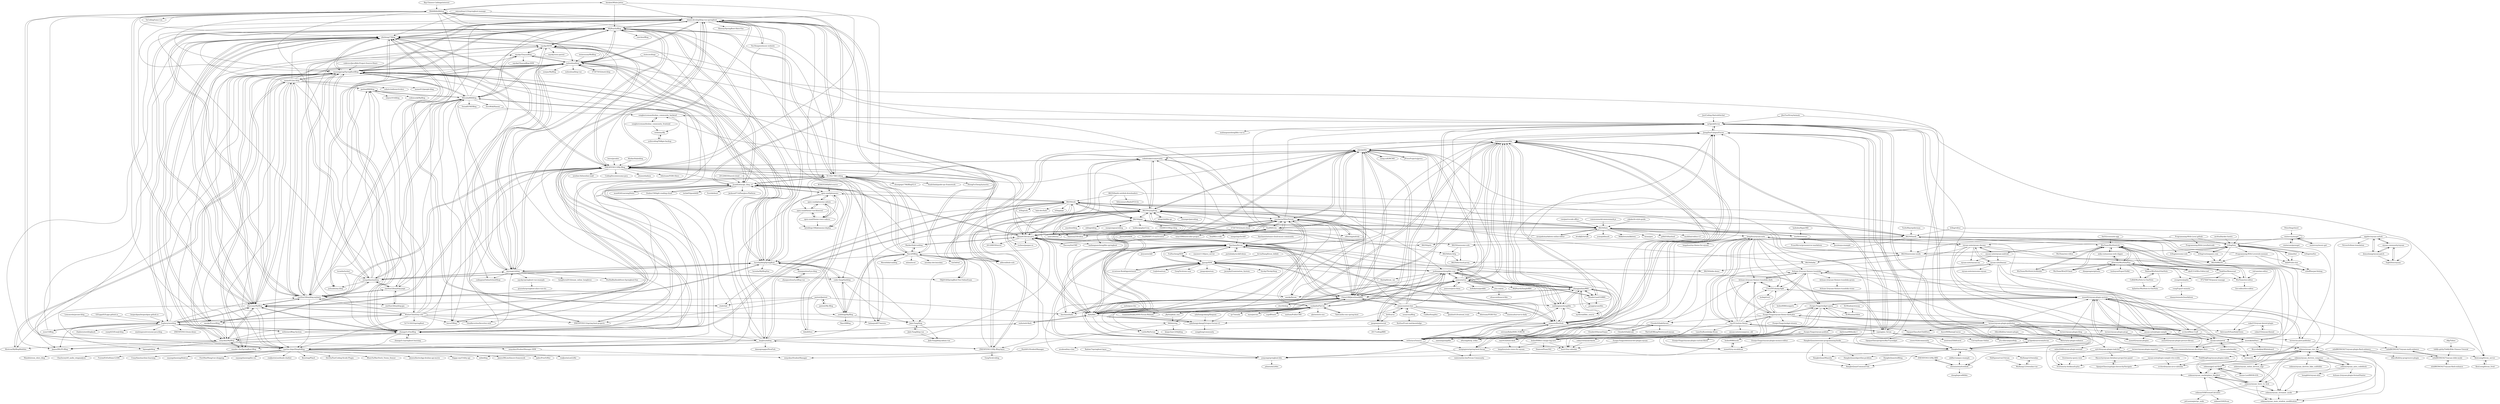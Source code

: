 digraph G {
"Antabot/White-Jotter" -> "llldddbbb/dbblog" ["e"=1]
"Antabot/White-Jotter" -> "shimh-develop/blog-vue-springboot" ["e"=1]
"Antabot/White-Jotter" -> "MQPearth/Blog" ["e"=1]
"Antabot/White-Jotter" -> "ZHENFENG13/My-Blog" ["e"=1]
"codedrinker/community" -> "yourkevin/NiterForum" ["e"=1]
"codedrinker/community" -> "atjiu/pybbs" ["e"=1]
"codedrinker/community" -> "88250/symphony" ["e"=1]
"codedrinker/community" -> "ZHENFENG13/My-Blog" ["e"=1]
"codedrinker/community" -> "Qbian61/forum-java" ["e"=1]
"nnngu/nguSeckill" -> "fanchaoo/forum" ["e"=1]
"zaiyunduan123/springboot-manage" -> "zhisheng17/blog" ["e"=1]
"zaiyunduan123/springboot-manage" -> "caozongpeng/SpringBootBlog" ["e"=1]
"zaiyunduan123/springboot-manage" -> "shimh-develop/blog-vue-springboot" ["e"=1]
"zhangyd-c/OneBlog" -> "moxi624/mogu_blog_v2"
"zhangyd-c/OneBlog" -> "zhisheng17/blog"
"zhangyd-c/OneBlog" -> "JamesZBL/FS-Blog" ["e"=1]
"zhangyd-c/OneBlog" -> "langhsu/mblog"
"zhangyd-c/OneBlog" -> "shimh-develop/blog-vue-springboot"
"zhangyd-c/OneBlog" -> "88250/solo"
"zhangyd-c/OneBlog" -> "wmyskxz/MyBlog"
"zhangyd-c/OneBlog" -> "ZHENFENG13/My-Blog"
"zhangyd-c/OneBlog" -> "Zephery/newblog"
"zhangyd-c/OneBlog" -> "caozongpeng/SpringBootBlog"
"zhangyd-c/OneBlog" -> "zhyocean/MyBlog"
"zhangyd-c/OneBlog" -> "zhangyd-c/springboot-learning" ["e"=1]
"zhangyd-c/OneBlog" -> "martin-chips/DimpleBlog"
"zhangyd-c/OneBlog" -> "MQPearth/Blog"
"zhangyd-c/OneBlog" -> "iszhouhua/blog"
"saysky/ForestBlog" -> "ZHENFENG13/My-Blog" ["e"=1]
"saysky/ForestBlog" -> "zhisheng17/blog" ["e"=1]
"saysky/ForestBlog" -> "shimh-develop/blog-vue-springboot" ["e"=1]
"ArvinZhangX/ssm_bilibili" -> "igaozp/SSM" ["e"=1]
"ZHENFENG13/My-Blog" -> "zhisheng17/blog"
"ZHENFENG13/My-Blog" -> "ZHENFENG13/spring-boot-projects" ["e"=1]
"ZHENFENG13/My-Blog" -> "lenve/VBlog" ["e"=1]
"ZHENFENG13/My-Blog" -> "codedrinker/community" ["e"=1]
"ZHENFENG13/My-Blog" -> "cloudfavorites/favorites-web" ["e"=1]
"ZHENFENG13/My-Blog" -> "saysky/ForestBlog" ["e"=1]
"ZHENFENG13/My-Blog" -> "ZHENFENG13/My-Blog-layui"
"ZHENFENG13/My-Blog" -> "newbee-ltd/newbee-mall" ["e"=1]
"ZHENFENG13/My-Blog" -> "CodingDocs/awesome-java" ["e"=1]
"ZHENFENG13/My-Blog" -> "zhyocean/MyBlog"
"ZHENFENG13/My-Blog" -> "shimh-develop/blog-vue-springboot"
"ZHENFENG13/My-Blog" -> "caozongpeng/SpringBootBlog"
"ZHENFENG13/My-Blog" -> "X1192176811/blog"
"ZHENFENG13/My-Blog" -> "elunez/eladmin" ["e"=1]
"ZHENFENG13/My-Blog" -> "febsteam/FEBS-Shiro" ["e"=1]
"shimh-develop/blog-vue-springboot" -> "MQPearth/Blog"
"shimh-develop/blog-vue-springboot" -> "YXJ2018/SpringBoot-Vue-OnlineExam" ["e"=1]
"shimh-develop/blog-vue-springboot" -> "caozongpeng/SpringBootBlog"
"shimh-develop/blog-vue-springboot" -> "Yin-Hongwei/music-website" ["e"=1]
"shimh-develop/blog-vue-springboot" -> "lenve/VBlog" ["e"=1]
"shimh-develop/blog-vue-springboot" -> "imyanger/yblog"
"shimh-develop/blog-vue-springboot" -> "zhisheng17/blog"
"shimh-develop/blog-vue-springboot" -> "linhaojun857/aurora" ["e"=1]
"shimh-develop/blog-vue-springboot" -> "lurenha/blogSpringBoot"
"shimh-develop/blog-vue-springboot" -> "ZHENFENG13/My-Blog"
"shimh-develop/blog-vue-springboot" -> "zhangyd-c/OneBlog"
"shimh-develop/blog-vue-springboot" -> "X1192176811/blog"
"shimh-develop/blog-vue-springboot" -> "iszhouhua/blog"
"shimh-develop/blog-vue-springboot" -> "Heeexy/SpringBoot-Shiro-Vue" ["e"=1]
"shimh-develop/blog-vue-springboot" -> "Naccl/NBlog"
"Yin-Hongwei/music-website" -> "shimh-develop/blog-vue-springboot" ["e"=1]
"Yin-Hongwei/music-website" -> "X1192176811/blog" ["e"=1]
"Yin-Hongwei/music-website" -> "ZHENFENG13/My-Blog" ["e"=1]
"WinterChenS/my-site" -> "Zephery/newblog"
"WinterChenS/my-site" -> "zhyocean/MyBlog"
"WinterChenS/my-site" -> "zhisheng17/blog"
"WinterChenS/my-site" -> "ZHENFENG13/My-Blog"
"WinterChenS/my-site" -> "caozongpeng/SpringBootBlog"
"WinterChenS/my-site" -> "lenve/VBlog" ["e"=1]
"WinterChenS/my-site" -> "ZHENFENG13/spring-boot-projects" ["e"=1]
"WinterChenS/my-site" -> "linhaojun857/aurora" ["e"=1]
"WinterChenS/my-site" -> "X1192176811/blog"
"WinterChenS/my-site" -> "oneStarLR/myblog-mybatis"
"WinterChenS/my-site" -> "saysky/ForestBlog" ["e"=1]
"WinterChenS/my-site" -> "martin-chips/DimpleBlog"
"WinterChenS/my-site" -> "cloudfavorites/favorites-web" ["e"=1]
"WinterChenS/my-site" -> "shimh-develop/blog-vue-springboot"
"WinterChenS/my-site" -> "527515025/springBoot" ["e"=1]
"maliangnansheng/bbs" -> "maliangnansheng/bbs-ssm"
"maliangnansheng/bbs" -> "zhangjianhao/BBS"
"maliangnansheng/bbs" -> "jiujiujiujiujiuaia/bbs"
"maliangnansheng/bbs" -> "JiongZhu/CampusForum"
"maliangnansheng/bbs" -> "miansen/Roothub"
"maliangnansheng/bbs" -> "mythread/bbs_source"
"nicejade/markdown-online-editor" -> "88250/lute" ["e"=1]
"nicejade/markdown-online-editor" -> "88250/symphony" ["e"=1]
"lenve/VBlog" -> "ZHENFENG13/My-Blog" ["e"=1]
"YXJ2018/SpringBoot-Vue-OnlineExam" -> "shimh-develop/blog-vue-springboot" ["e"=1]
"moxi624/mogu_blog_v2" -> "zhangyd-c/OneBlog"
"moxi624/mogu_blog_v2" -> "X1192176811/blog"
"moxi624/mogu_blog_v2" -> "MQPearth/Blog"
"moxi624/mogu_blog_v2" -> "Jackson0714/PassJava-Platform" ["e"=1]
"moxi624/mogu_blog_v2" -> "moxi624/LearningNotes" ["e"=1]
"moxi624/mogu_blog_v2" -> "ZHENFENG13/My-Blog"
"moxi624/mogu_blog_v2" -> "bihell/Dice"
"moxi624/mogu_blog_v2" -> "iszhouhua/blog"
"moxi624/mogu_blog_v2" -> "llldddbbb/dbblog"
"moxi624/mogu_blog_v2" -> "Zealon159/light-reading-cloud" ["e"=1]
"moxi624/mogu_blog_v2" -> "martin-chips/DimpleBlog"
"moxi624/mogu_blog_v2" -> "techa03/goodsKill" ["e"=1]
"moxi624/mogu_blog_v2" -> "open-snail/plumemo"
"moxi624/mogu_blog_v2" -> "Qbian61/forum-java"
"moxi624/mogu_blog_v2" -> "Exrick/xboot" ["e"=1]
"mika-cn/maoxian-web-clipper" -> "altairwei/WizNotePlus" ["e"=1]
"mika-cn/maoxian-web-clipper" -> "WizTeam/WizNoteLite" ["e"=1]
"mlogclub/bbs-go" -> "88250/symphony" ["e"=1]
"zdhxiong/mdclub" -> "yourkevin/NiterForum" ["e"=1]
"withstars/Genesis" -> "maliangnansheng/bbs-ssm"
"withstars/Genesis" -> "Lutils/MyForum"
"withstars/Genesis" -> "jiujiujiujiujiuaia/bbs"
"withstars/Genesis" -> "miansen/Roothub"
"withstars/Genesis" -> "fanchaoo/forum"
"withstars/Genesis" -> "zhangjianhao/BBS"
"withstars/Genesis" -> "igaozp/SSM"
"withstars/Genesis" -> "nicahead/my-v2ex"
"withstars/Genesis" -> "maliangnansheng/bbs"
"withstars/Genesis" -> "watermelon-lee/Forum-Community"
"withstars/Genesis" -> "JiongZhu/CampusForum"
"withstars/Genesis" -> "weiqingwen/spring-boot-forum"
"jiujiujiujiujiuaia/bbs" -> "zhangjianhao/BBS"
"jiujiujiujiujiuaia/bbs" -> "miansen/Roothub"
"jiujiujiujiujiuaia/bbs" -> "ChinaLHR/JavaQuarkBBS"
"jiujiujiujiujiuaia/bbs" -> "withstars/Genesis"
"jiujiujiujiujiuaia/bbs" -> "weiqingwen/spring-boot-forum"
"jiujiujiujiujiuaia/bbs" -> "yonyong/springboot-bbs"
"jiujiujiujiujiuaia/bbs" -> "JiongZhu/CampusForum"
"jiujiujiujiujiuaia/bbs" -> "maliangnansheng/bbs-ssm"
"jiujiujiujiujiuaia/bbs" -> "xzping/jnu_forum"
"jiujiujiujiujiuaia/bbs" -> "maliangnansheng/bbs"
"jiujiujiujiujiuaia/bbs" -> "WonderLand33/BBS"
"jiujiujiujiujiuaia/bbs" -> "atjiu/pybbs"
"jiujiujiujiujiuaia/bbs" -> "diyhi/bbs"
"jiujiujiujiujiuaia/bbs" -> "saysky/forum"
"jiujiujiujiujiuaia/bbs" -> "junicorn/roo"
"miansen/Roothub" -> "maliangnansheng/bbs-ssm"
"miansen/Roothub" -> "jiujiujiujiujiuaia/bbs"
"miansen/Roothub" -> "JiongZhu/CampusForum"
"miansen/Roothub" -> "withstars/Genesis"
"miansen/Roothub" -> "xiaozangzang/bbs"
"miansen/Roothub" -> "Lutils/MyForum"
"miansen/Roothub" -> "yonyong/springboot-bbs"
"miansen/Roothub" -> "maliangnansheng/bbs"
"miansen/Roothub" -> "xzping/jnu_forum"
"miansen/Roothub" -> "igaozp/SSM"
"miansen/Roothub" -> "ostreamBaba/SSM_FORUM"
"miansen/Roothub" -> "fanchaoo/forum"
"miansen/Roothub" -> "zhangjianhao/BBS"
"PeterDing/chord" -> "winterssy/mxget" ["e"=1]
"saysky/SENS" -> "saysky/ChuyunBlog"
"saysky/SENS" -> "saysky/sens-parent"
"saysky/SENS" -> "MQPearth/Blog"
"saysky/SENS" -> "zhisheng17/blog"
"saysky/SENS" -> "langhsu/mblog"
"saysky/SENS" -> "martin-chips/DimpleBlog"
"saysky/SENS" -> "iszhouhua/blog"
"saysky/SENS" -> "imyanger/yblog"
"saysky/SENS" -> "saysky/ForestBlog" ["e"=1]
"saysky/SENS" -> "zhangyd-c/OneBlog"
"caozongpeng/SpringBootBlog" -> "zhisheng17/blog"
"caozongpeng/SpringBootBlog" -> "shimh-develop/blog-vue-springboot"
"caozongpeng/SpringBootBlog" -> "MQPearth/Blog"
"caozongpeng/SpringBootBlog" -> "zhyocean/MyBlog"
"caozongpeng/SpringBootBlog" -> "wander-chu/SpringBoot-Blog"
"caozongpeng/SpringBootBlog" -> "oneStarLR/myblog-mybatis"
"caozongpeng/SpringBootBlog" -> "wmyskxz/MyBlog"
"caozongpeng/SpringBootBlog" -> "lurenha/blogSpringBoot"
"caozongpeng/SpringBootBlog" -> "Mitsuha666/blog"
"caozongpeng/SpringBootBlog" -> "ZHENFENG13/My-Blog"
"caozongpeng/SpringBootBlog" -> "martin-chips/DimpleBlog"
"caozongpeng/SpringBootBlog" -> "memo012/ac-blog"
"caozongpeng/SpringBootBlog" -> "iszhouhua/blog"
"caozongpeng/SpringBootBlog" -> "JamesZBL/FS-Blog" ["e"=1]
"caozongpeng/SpringBootBlog" -> "zhangyd-c/OneBlog"
"Radom7/springboot-layui" -> "yonyong/springboot-bbs" ["e"=1]
"diyhi/bbs" -> "atjiu/pybbs"
"diyhi/bbs" -> "maliangnansheng/bbs-ssm"
"diyhi/bbs" -> "ChinaLHR/JavaQuarkBBS"
"diyhi/bbs" -> "yourkevin/NiterForum"
"diyhi/bbs" -> "fanchaoo/forum"
"diyhi/bbs" -> "Qbian61/forum-java"
"diyhi/bbs" -> "88250/symphony"
"diyhi/bbs" -> "jiujiujiujiujiuaia/bbs"
"diyhi/bbs" -> "zhangjianhao/BBS"
"diyhi/bbs" -> "sunkaifei/FlyCms"
"diyhi/bbs" -> "codedrinker/community" ["e"=1]
"diyhi/bbs" -> "enilu/web-flash" ["e"=1]
"diyhi/bbs" -> "junicorn/roo"
"diyhi/bbs" -> "miansen/Roothub"
"diyhi/bbs" -> "withstars/Genesis"
"maliangnansheng/bbs-ssm" -> "miansen/Roothub"
"maliangnansheng/bbs-ssm" -> "withstars/Genesis"
"maliangnansheng/bbs-ssm" -> "maliangnansheng/bbs"
"maliangnansheng/bbs-ssm" -> "fanchaoo/forum"
"maliangnansheng/bbs-ssm" -> "jiujiujiujiujiuaia/bbs"
"maliangnansheng/bbs-ssm" -> "diyhi/bbs"
"maliangnansheng/bbs-ssm" -> "igaozp/SSM"
"maliangnansheng/bbs-ssm" -> "zhangjianhao/BBS"
"maliangnansheng/bbs-ssm" -> "Lutils/MyForum"
"maliangnansheng/bbs-ssm" -> "ChinaLHR/JavaQuarkBBS"
"maliangnansheng/bbs-ssm" -> "xzping/jnu_forum"
"maliangnansheng/bbs-ssm" -> "yonyong/springboot-bbs"
"maliangnansheng/bbs-ssm" -> "junicorn/roo"
"maliangnansheng/bbs-ssm" -> "JiongZhu/CampusForum"
"maliangnansheng/bbs-ssm" -> "HyslopX/ssm_car" ["e"=1]
"withstars/Blog-System" -> "Zephery/newblog" ["e"=1]
"withstars/Blog-System" -> "zhisheng17/blog" ["e"=1]
"withstars/Blog-System" -> "withstars/Genesis" ["e"=1]
"withstars/Blog-System" -> "wmyskxz/MyBlog" ["e"=1]
"withstars/Blog-System" -> "caozongpeng/SpringBootBlog" ["e"=1]
"jiaopianjun/social" -> "2017coding/BBS" ["e"=1]
"jiaopianjun/social" -> "junicorn/roo"
"jiaopianjun/social" -> "cp3geek/forum"
"wmyskxz/MyBlog" -> "zhisheng17/blog"
"wmyskxz/MyBlog" -> "zhyocean/MyBlog"
"wmyskxz/MyBlog" -> "wander-chu/SpringBoot-Blog"
"wmyskxz/MyBlog" -> "caozongpeng/SpringBootBlog"
"wmyskxz/MyBlog" -> "JamesZBL/FS-Blog" ["e"=1]
"wmyskxz/MyBlog" -> "zhangyd-c/OneBlog"
"wmyskxz/MyBlog" -> "Mretron/MyBlogWebSite"
"wmyskxz/MyBlog" -> "imyanger/yblog"
"wmyskxz/MyBlog" -> "liqianggh/blog"
"wmyskxz/MyBlog" -> "iszhouhua/blog"
"wmyskxz/MyBlog" -> "wmyskxz/StudentManager-SSM"
"wmyskxz/MyBlog" -> "martin-chips/DimpleBlog"
"wmyskxz/MyBlog" -> "llldddbbb/dbblog"
"zhyocean/MyBlog" -> "zhisheng17/blog"
"zhyocean/MyBlog" -> "caozongpeng/SpringBootBlog"
"zhyocean/MyBlog" -> "wmyskxz/MyBlog"
"zhyocean/MyBlog" -> "WinterChenS/my-site"
"zhyocean/MyBlog" -> "ZHENFENG13/My-Blog"
"zhyocean/MyBlog" -> "memo012/ac-blog"
"zhyocean/MyBlog" -> "Zephery/newblog"
"zhyocean/MyBlog" -> "martin-chips/DimpleBlog"
"zhyocean/MyBlog" -> "MQPearth/Blog"
"zhyocean/MyBlog" -> "oneStarLR/myblog-mybatis"
"zhyocean/MyBlog" -> "llldddbbb/dbblog"
"zhyocean/MyBlog" -> "zhangyd-c/OneBlog"
"zhyocean/MyBlog" -> "iszhouhua/blog"
"zhyocean/MyBlog" -> "yubifeng/SkyBlog"
"zhyocean/MyBlog" -> "Mretron/MyBlogWebSite"
"Mretron/MyBlogWebSite" -> "memo012/ac-blog"
"marktext/muya" -> "Jocs/muya-example"
"marktext/muya" -> "88250/lute"
"marktext/muya" -> "ProseMirror/prosemirror-markdown" ["e"=1]
"zhaopengme/gitnote" -> "altairwei/WizNotePlus" ["e"=1]
"Zealon159/light-reading-cloud" -> "moxi624/mogu_blog_v2" ["e"=1]
"GuannanDunkLi/SNS-Forum-Website" -> "zykzhangyukang/Octopus-Forum-v2" ["e"=1]
"Big-Chinese-Cabbage/interest" -> "llldddbbb/dbblog" ["e"=1]
"llldddbbb/dbblog" -> "zhyocean/MyBlog"
"llldddbbb/dbblog" -> "moxi624/mogu_blog_v2"
"llldddbbb/dbblog" -> "Antabot/White-Jotter" ["e"=1]
"llldddbbb/dbblog" -> "shimh-develop/blog-vue-springboot"
"llldddbbb/dbblog" -> "MQPearth/Blog"
"llldddbbb/dbblog" -> "lenve/VBlog" ["e"=1]
"llldddbbb/dbblog" -> "TyCoding/tumo-vue" ["e"=1]
"llldddbbb/dbblog" -> "ZHENFENG13/My-Blog"
"llldddbbb/dbblog" -> "zhisheng17/blog"
"llldddbbb/dbblog" -> "open-snail/plumemo"
"llldddbbb/dbblog" -> "zhangyd-c/OneBlog"
"llldddbbb/dbblog" -> "martin-chips/DimpleBlog"
"llldddbbb/dbblog" -> "wmyskxz/MyBlog"
"llldddbbb/dbblog" -> "caozongpeng/SpringBootBlog"
"llldddbbb/dbblog" -> "iszhouhua/blog"
"xzping/jnu_forum" -> "yonyong/springboot-bbs"
"xzping/jnu_forum" -> "jiujiujiujiujiuaia/bbs"
"xzping/jnu_forum" -> "miansen/Roothub"
"xzping/jnu_forum" -> "xiaozangzang/bbs"
"xzping/jnu_forum" -> "cp3geek/forum"
"xzping/jnu_forum" -> "JiongZhu/CampusForum"
"xzping/jnu_forum" -> "cp3geek/universityforum"
"xzping/jnu_forum" -> "neutrino25/bdtravel" ["e"=1]
"xzping/jnu_forum" -> "sfturing/hosp_order" ["e"=1]
"xzping/jnu_forum" -> "maliangnansheng/bbs-ssm"
"xzping/jnu_forum" -> "KenLoong/forum_server"
"xzping/jnu_forum" -> "Corvey/Exam-Online" ["e"=1]
"xzping/jnu_forum" -> "ytu-shh/campusHelp" ["e"=1]
"xzping/jnu_forum" -> "weiqingwen/spring-boot-forum"
"skyformat99/books-1" -> "HangboQuan/awesome-programming-books" ["e"=1]
"nonacosa/Blog" -> "nonacosa/new-bee"
"nonacosa/Blog" -> "KieSun/Front-end-knowledge" ["e"=1]
"MQPearth/Blog" -> "shimh-develop/blog-vue-springboot"
"MQPearth/Blog" -> "lurenha/blogSpringBoot"
"MQPearth/Blog" -> "iszhouhua/blog"
"MQPearth/Blog" -> "imyanger/yblog"
"MQPearth/Blog" -> "caozongpeng/SpringBootBlog"
"MQPearth/Blog" -> "martin-chips/DimpleBlog"
"MQPearth/Blog" -> "oneStarLR/myblog-mybatis"
"MQPearth/Blog" -> "zhisheng17/blog"
"MQPearth/Blog" -> "moxi624/mogu_blog_v2"
"MQPearth/Blog" -> "xiongsihao/myblog"
"MQPearth/Blog" -> "X1192176811/blog"
"MQPearth/Blog" -> "saysky/SENS"
"MQPearth/Blog" -> "cp3geek/forum"
"MQPearth/Blog" -> "rawchen/Blog" ["e"=1]
"MQPearth/Blog" -> "zhyocean/MyBlog"
"sunkaifei/FlyCms" -> "myxzjie/cms" ["e"=1]
"sunkaifei/FlyCms" -> "diyhi/bbs"
"sunkaifei/FlyCms" -> "xujeff/tianti" ["e"=1]
"sunkaifei/FlyCms" -> "ChinaLHR/JavaQuarkBBS"
"sunkaifei/FlyCms" -> "fanchaoo/hahu" ["e"=1]
"sunkaifei/FlyCms" -> "jflyfox/jfinal_cms" ["e"=1]
"sunkaifei/FlyCms" -> "atjiu/pybbs"
"sunkaifei/FlyCms" -> "sanluan/PublicCMS" ["e"=1]
"sunkaifei/FlyCms" -> "GuannanDunkLi/SNS-Forum-Website" ["e"=1]
"sunkaifei/FlyCms" -> "zykzhangyukang/Octopus-Forum-v2"
"sunkaifei/FlyCms" -> "cjbi/wetech-cms"
"sunkaifei/FlyCms" -> "Qbian61/forum-java"
"sunkaifei/FlyCms" -> "TaleLin/lin-cms-spring-boot" ["e"=1]
"sunkaifei/FlyCms" -> "94fzb/zrlog"
"sunkaifei/FlyCms" -> "sjr7/wenda" ["e"=1]
"yourkevin/NiterForum" -> "atjiu/pybbs"
"yourkevin/NiterForum" -> "codedrinker/community" ["e"=1]
"yourkevin/NiterForum" -> "88250/symphony"
"yourkevin/NiterForum" -> "Qbian61/forum-java"
"yourkevin/NiterForum" -> "zykzhangyukang/Octopus-Forum-v2"
"yourkevin/NiterForum" -> "diyhi/bbs"
"yourkevin/NiterForum" -> "fanchaoo/forum"
"yourkevin/NiterForum" -> "373675032/moti-cloud" ["e"=1]
"yourkevin/NiterForum" -> "ChinaLHR/JavaQuarkBBS"
"yourkevin/NiterForum" -> "Veal98/Echo"
"yourkevin/NiterForum" -> "GuannanDunkLi/SNS-Forum-Website" ["e"=1]
"yourkevin/NiterForum" -> "cp3geek/forum"
"yourkevin/NiterForum" -> "zdhxiong/mdclub" ["e"=1]
"yourkevin/NiterForum" -> "ZHENFENG13/My-Blog-layui"
"yourkevin/NiterForum" -> "maliangnansheng/bbs-ssm"
"altairwei/WizNotePlus" -> "TankNee/Memocast"
"altairwei/WizNotePlus" -> "WizTeam/WizNoteLite"
"altairwei/WizNotePlus" -> "WizTeam/WizQTClient" ["e"=1]
"altairwei/WizNotePlus" -> "zrong/wiz2joplin"
"altairwei/WizNotePlus" -> "akof1314/Wiz.Editor.md" ["e"=1]
"altairwei/WizNotePlus" -> "mika-cn/maoxian-web-clipper" ["e"=1]
"altairwei/WizNotePlus" -> "Rubioo/WizNote2OneNote"
"altairwei/WizNotePlus" -> "WizTeam/wiz-editor"
"altairwei/WizNotePlus" -> "CzBiX/WizNote-to-OneNote"
"altairwei/WizNotePlus" -> "lzuliuyun/ExportToMd"
"altairwei/WizNotePlus" -> "WizTeam/WizNoteLiteMobile"
"altairwei/WizNotePlus" -> "zhaopengme/gitnote" ["e"=1]
"liqianggh/blog" -> "Mandelo/ssm_shiro_blog" ["e"=1]
"liqianggh/blog" -> "mhlx/blog"
"wander-chu/SpringBoot-Blog" -> "caozongpeng/SpringBootBlog"
"wander-chu/SpringBoot-Blog" -> "wmyskxz/MyBlog"
"b3log/vditor" -> "b3log/lute" ["e"=1]
"b3log/vditor" -> "88250/liandi" ["e"=1]
"martin-chips/DimpleBlog" -> "FurionZG/GoHome12306" ["e"=1]
"martin-chips/DimpleBlog" -> "CrazyXiao/machine-learning" ["e"=1]
"martin-chips/DimpleBlog" -> "ouyangzhaoxing/blink-ar" ["e"=1]
"martin-chips/DimpleBlog" -> "ForeManWang/vue-shopping" ["e"=1]
"martin-chips/DimpleBlog" -> "ouyangzhaoxing/lite-rec" ["e"=1]
"martin-chips/DimpleBlog" -> "realJustinLee/dumb-chatbot" ["e"=1]
"martin-chips/DimpleBlog" -> "Beseting/PlanA" ["e"=1]
"martin-chips/DimpleBlog" -> "DevDu/FastCoding-Xcode-Plugin" ["e"=1]
"martin-chips/DimpleBlog" -> "BluesYu/MarStech_Vision_Sensor" ["e"=1]
"martin-chips/DimpleBlog" -> "JinwenXie/wxApp-douban-api-movie" ["e"=1]
"martin-chips/DimpleBlog" -> "Happy-zyy/Utility-api" ["e"=1]
"martin-chips/DimpleBlog" -> "JamesZBL/authmore-framework" ["e"=1]
"martin-chips/DimpleBlog" -> "Jader/PcmToWav" ["e"=1]
"martin-chips/DimpleBlog" -> "realJustinLee/LiMe" ["e"=1]
"martin-chips/DimpleBlog" -> "Charleswyt/tf_audio_steganalysis" ["e"=1]
"imyanger/yblog" -> "lurenha/blogSpringBoot"
"imyanger/yblog" -> "MQPearth/Blog"
"imyanger/yblog" -> "iszhouhua/blog"
"imyanger/yblog" -> "Mitsuha666/blog"
"imyanger/yblog" -> "shimh-develop/blog-vue-springboot"
"imyanger/yblog" -> "saysky/springboot-vue-example"
"imyanger/yblog" -> "hongfurui2014/exam_online_hongfurui" ["e"=1]
"imyanger/yblog" -> "coder-fang/thatblog"
"imyanger/yblog" -> "codingxin/OnlineSchoolShop" ["e"=1]
"imyanger/yblog" -> "StuHaiBin/bookStore-Springboot-Vue" ["e"=1]
"imyanger/yblog" -> "YXJ2018/SpringBoot-Vue-OnlineExam" ["e"=1]
"imyanger/yblog" -> "xiongsihao/myblog"
"imyanger/yblog" -> "caozongpeng/SpringBootBlog"
"imyanger/yblog" -> "saysky/SENS"
"winterssy/music-get" -> "winterssy/mxget"
"KOHGYLW/kiftd-source" -> "open-snail/plumemo" ["e"=1]
"nonacosa/new-bee" -> "nonacosa/Blog"
"nonacosa/new-bee" -> "ChinaLHR/JavaQuarkBBS"
"nonacosa/new-bee" -> "zykzhangyukang/Octopus-Forum-v2"
"nonacosa/new-bee" -> "fy0/Icarus" ["e"=1]
"nonacosa/new-bee" -> "cp3geek/forum"
"nonacosa/new-bee" -> "junicorn/roo"
"nonacosa/new-bee" -> "yourkevin/NiterForum"
"nonacosa/new-bee" -> "atjiu/pybbs"
"nonacosa/new-bee" -> "CaiBaoHong/biu" ["e"=1]
"nonacosa/new-bee" -> "qianbin01/frontend_train" ["e"=1]
"nonacosa/new-bee" -> "febsteam/FEBS-Vue" ["e"=1]
"nonacosa/new-bee" -> "xiaomuzhu/vue-ts-daily" ["e"=1]
"enilu/guns-lite" -> "diyhi/bbs" ["e"=1]
"enilu/web-flash" -> "bihell/Dice" ["e"=1]
"enilu/web-flash" -> "diyhi/bbs" ["e"=1]
"b3log/routinepanic.com" -> "b3log/lute"
"b3log/routinepanic.com" -> "88250/88250"
"jantent/My-Blog" -> "jantent/Jantent"
"bihell/Dice" -> "enilu/web-flash" ["e"=1]
"bihell/Dice" -> "moxi624/mogu_blog_v2"
"bihell/Dice" -> "iszhouhua/blog"
"ni-ze/ssm-BookAppointment" -> "igaozp/SSM" ["e"=1]
"ni-ze/ssm-BookAppointment" -> "fanchaoo/forum" ["e"=1]
"Hui4401/StudentManager" -> "wmyskxz/StudentManager" ["e"=1]
"saysky/springboot-vue-example" -> "qiuxinfa/springboot-shiro-vue-stu" ["e"=1]
"iszhouhua/blog" -> "lurenha/blogSpringBoot"
"iszhouhua/blog" -> "MQPearth/Blog"
"iszhouhua/blog" -> "imyanger/yblog"
"iszhouhua/blog" -> "Mitsuha666/blog"
"iszhouhua/blog" -> "saysky/ChuyunBlog"
"iszhouhua/blog" -> "shimh-develop/blog-vue-springboot"
"iszhouhua/blog" -> "caozongpeng/SpringBootBlog"
"iszhouhua/blog" -> "oneStarLR/myblog-mybatis"
"iszhouhua/blog" -> "martin-chips/DimpleBlog"
"iszhouhua/blog" -> "snwjas/MyBlog"
"iszhouhua/blog" -> "iszhouhua/blog-vue"
"iszhouhua/blog" -> "moxi624/mogu_blog_v2"
"iszhouhua/blog" -> "saysky/SENS"
"iszhouhua/blog" -> "zhyocean/MyBlog"
"iszhouhua/blog" -> "373675032/moti-blog" ["e"=1]
"Lemonreds/javaee-blog" -> "Zephery/newblog" ["e"=1]
"HyslopX/ssm_car" -> "igaozp/SSM" ["e"=1]
"JiongZhu/CampusForum" -> "cp3geek/universityforum"
"JiongZhu/CampusForum" -> "miansen/Roothub"
"JiongZhu/CampusForum" -> "cp3geek/forum"
"JiongZhu/CampusForum" -> "saysky/forum"
"JiongZhu/CampusForum" -> "jiujiujiujiujiuaia/bbs"
"wmyskxz/StudentManager-SSM" -> "wmyskxz/StudentManager"
"b3log/starfire" -> "b3log/lute"
"b3log/lute" -> "b3log/routinepanic.com"
"b3log/lute" -> "b3log/awesome-solo"
"b3log/lute" -> "b3log/starfire"
"b3log/lute" -> "88250/88250"
"b3log/lute" -> "csfwff/hacpai-fishing"
"b3log/lute" -> "88250/awesome-seeds"
"b3log/lute" -> "Programming-With-Love/solo-nexmoe"
"b3log/lute" -> "InkDP/solo-star"
"b3log/lute" -> "telami/hot"
"jantent/Jantent" -> "jantent/My-Blog"
"jantent/Jantent" -> "zhyocean/MyBlog"
"jantent/Jantent" -> "otale/tale" ["e"=1]
"jantent/Jantent" -> "94fzb/zrlog"
"jantent/Jantent" -> "fanchaoo/hahu" ["e"=1]
"jantent/Jantent" -> "ZHENFENG13/spring-boot-projects" ["e"=1]
"weiqingwen/spring-boot-forum" -> "yonyong/springboot-bbs"
"weiqingwen/spring-boot-forum" -> "jiujiujiujiujiuaia/bbs"
"weiqingwen/spring-boot-forum" -> "ZHENFENG13/My-BBS"
"weiqingwen/spring-boot-forum" -> "watermelon-lee/Forum-Community"
"yonyong/springboot-bbs" -> "jsbintask22/bbs"
"yiiu-co/yiiu" -> "ehuacui/ehuacui-bbs"
"InkDP/solo-star" -> "csfwff/hacpai-fishing"
"telami/hot" -> "b3log/lute"
"telami/hot" -> "InkDP/solo-star"
"0xGG/crossnote-app" -> "WizTeam/WizNoteLite" ["e"=1]
"88250/pipe" -> "88250/lute"
"88250/pipe" -> "88250/solo"
"88250/pipe" -> "88250/liandi"
"88250/pipe" -> "88250/gulu"
"88250/pipe" -> "88250/symphony"
"88250/pipe" -> "eiblog/eiblog" ["e"=1]
"88250/pipe" -> "wangsongyan/wblog" ["e"=1]
"88250/pipe" -> "holdno/gopherCron" ["e"=1]
"88250/pipe" -> "88250/lute-http"
"88250/pipe" -> "88250/awesome-solo"
"88250/pipe" -> "1920853199/go-blog" ["e"=1]
"88250/pipe" -> "zxysilent/blog" ["e"=1]
"cp3geek/forum" -> "cp3geek/universityforum"
"cp3geek/forum" -> "HangboQuan/wego"
"cp3geek/forum" -> "JiongZhu/CampusForum"
"cp3geek/forum" -> "jiaopianjun/social"
"cp3geek/forum" -> "shenxinshuo/treehole"
"cp3geek/forum" -> "songboriceman/doubao_community_backend"
"cp3geek/forum" -> "maliangnansheng/bbs-vue-ui" ["e"=1]
"cp3geek/forum" -> "xzping/jnu_forum"
"cp3geek/forum" -> "KenLoong/forum_server"
"open-snail/plumemo" -> "open-snail/plumemo-admin"
"open-snail/plumemo" -> "open-snail/theme-vue-bluesoul"
"open-snail/plumemo" -> "open-snail/theme-react-sakura"
"open-snail/plumemo" -> "88250/solo"
"open-snail/plumemo" -> "moxi624/mogu_blog_v2"
"open-snail/plumemo" -> "martin-chips/DimpleBlog"
"open-snail/plumemo" -> "byteblogs168/plumemo-deploy"
"EZLippi/EZLippi.github.io" -> "Zephery/newblog" ["e"=1]
"Naccl/NBlog" -> "linhaojun857/aurora" ["e"=1]
"Naccl/NBlog" -> "X1192176811/blog"
"Naccl/NBlog" -> "yubifeng/SkyBlog"
"Naccl/NBlog" -> "shimh-develop/blog-vue-springboot"
"Naccl/NBlog" -> "adlered/bolo-solo" ["e"=1]
"Naccl/NBlog" -> "MQPearth/Blog"
"Naccl/NBlog" -> "mli/autocut" ["e"=1]
"Naccl/NBlog" -> "MarkerHub/vueblog" ["e"=1]
"Naccl/NBlog" -> "misskey-dev/misskey" ["e"=1]
"Naccl/NBlog" -> "YXJ2018/SpringBoot-Vue-OnlineExam" ["e"=1]
"Naccl/NBlog" -> "moxi624/mogu_blog_v2"
"Naccl/NBlog" -> "tixl3d/tixl" ["e"=1]
"Naccl/NBlog" -> "Mereithhh/vanblog" ["e"=1]
"Naccl/NBlog" -> "lurenha/blogSpringBoot"
"Naccl/NBlog" -> "Qbian61/forum-java"
"X1192176811/blog" -> "Naccl/NBlog"
"X1192176811/blog" -> "moxi624/mogu_blog_v2"
"X1192176811/blog" -> "linhaojun857/aurora" ["e"=1]
"X1192176811/blog" -> "ZHENFENG13/My-Blog"
"X1192176811/blog" -> "MQPearth/Blog"
"X1192176811/blog" -> "shimh-develop/blog-vue-springboot"
"X1192176811/blog" -> "Jiale-Fang/blog"
"X1192176811/blog" -> "oneStarLR/myblog-mybatis"
"X1192176811/blog" -> "shuaigege1766/BlogV2.0"
"X1192176811/blog" -> "Snailclimb/guide-rpc-framework" ["e"=1]
"X1192176811/blog" -> "MarkerHub/vueblog" ["e"=1]
"X1192176811/blog" -> "201206030/novel" ["e"=1]
"X1192176811/blog" -> "coder-fang/thatblog"
"X1192176811/blog" -> "lurenha/blogSpringBoot"
"X1192176811/blog" -> "ZhongFuCheng3y/austin" ["e"=1]
"adlered/bolo-solo" -> "88250/solo" ["e"=1]
"adlered/bolo-solo" -> "Naccl/NBlog" ["e"=1]
"adlered/bolo-solo" -> "88250/symphony" ["e"=1]
"88250/baidu-netdisk-downloaderx" -> "88250/awesome-seeds"
"88250/baidu-netdisk-downloaderx" -> "88250/solo"
"88250/baidu-netdisk-downloaderx" -> "88250/pipe"
"88250/baidu-netdisk-downloaderx" -> "felixonmars/BaiduPCS-Go" ["e"=1]
"Vanessa219/vditor" -> "88250/lute" ["e"=1]
"Vanessa219/vditor" -> "88250/symphony" ["e"=1]
"lurenha/blogSpringBoot" -> "imyanger/yblog"
"lurenha/blogSpringBoot" -> "iszhouhua/blog"
"lurenha/blogSpringBoot" -> "lurenha/MyBlogVue"
"lurenha/blogSpringBoot" -> "MQPearth/Blog"
"lurenha/blogSpringBoot" -> "coder-fang/thatblog"
"lurenha/blogSpringBoot" -> "Mitsuha666/blog"
"lurenha/blogSpringBoot" -> "caozongpeng/SpringBootBlog"
"lurenha/blogSpringBoot" -> "shimh-develop/blog-vue-springboot"
"lurenha/blogSpringBoot" -> "oneStarLR/myblog-mybatis"
"lurenha/blogSpringBoot" -> "yubifeng/SkyBlog"
"lurenha/blogSpringBoot" -> "xiongsihao/myblog"
"lurenha/blogSpringBoot" -> "Jiale-Fang/blog"
"lurenha/blogSpringBoot" -> "zhaoguoshun/Lyu-blog"
"xiongsihao/myblog" -> "oneStarLR/myblog-mybatis"
"xiongsihao/myblog" -> "Mitsuha666/blog"
"xiongsihao/myblog" -> "jichunlei/my-blog"
"xiongsihao/myblog" -> "oneStarLR/myblog-page"
"xiongsihao/myblog" -> "MQPearth/Blog"
"xiongsihao/myblog" -> "lurenha/blogSpringBoot"
"xiongsihao/myblog" -> "imyanger/yblog"
"xiongsihao/myblog" -> "caozongpeng/SpringBootBlog"
"xiongsihao/myblog" -> "shimh-develop/blog-vue-springboot"
"xiongsihao/myblog" -> "gaohan666/blog"
"xiongsihao/myblog" -> "saysky/ChuyunBlog"
"MarkerHub/vueblog" -> "X1192176811/blog" ["e"=1]
"MarkerHub/vueblog" -> "Naccl/NBlog" ["e"=1]
"MarkerHub/vueblog" -> "Qbian61/forum-java" ["e"=1]
"MarkerHub/vueblog" -> "ZHENFENG13/My-Blog" ["e"=1]
"WizTeam/WizNoteLite" -> "WizTeam/WizNoteLiteMobile"
"WizTeam/WizNoteLite" -> "altairwei/WizNotePlus"
"WizTeam/WizNoteLite" -> "TankNee/Memocast"
"WizTeam/WizNoteLite" -> "akof1314/Wiz.Editor.md" ["e"=1]
"WizTeam/WizNoteLite" -> "WizTeam/wiz-editor"
"WizTeam/WizNoteLite" -> "WizTeam/WizQTClient" ["e"=1]
"WizTeam/WizNoteLite" -> "WizTeam/wiz-vditor"
"WizTeam/WizNoteLite" -> "88250/liandi"
"WizTeam/WizNoteLite" -> "mika-cn/maoxian-web-clipper" ["e"=1]
"moxi624/LearningNotes" -> "moxi624/mogu_blog_v2" ["e"=1]
"coderzcr/JavaWeb-Project-Source-Share" -> "caozongpeng/SpringBootBlog" ["e"=1]
"rymcu/forest" -> "88250/symphony" ["e"=1]
"rymcu/forest" -> "Veal98/Echo" ["e"=1]
"rymcu/forest" -> "atjiu/pybbs" ["e"=1]
"rymcu/forest" -> "songboriceman/doubao_community_backend" ["e"=1]
"88250/solo" -> "88250/symphony"
"88250/solo" -> "adlered/bolo-solo" ["e"=1]
"88250/solo" -> "88250/pipe"
"88250/solo" -> "b3log/solo" ["e"=1]
"88250/solo" -> "zhangyd-c/OneBlog"
"88250/solo" -> "open-snail/plumemo"
"88250/solo" -> "Vanessa219/vditor" ["e"=1]
"88250/solo" -> "88250/lute"
"88250/solo" -> "otale/tale" ["e"=1]
"88250/solo" -> "halo-dev/halo" ["e"=1]
"88250/solo" -> "moxi624/mogu_blog_v2"
"88250/solo" -> "langhsu/mblog"
"88250/solo" -> "88250/latke"
"88250/solo" -> "88250/liandi"
"88250/solo" -> "b3log/pipe" ["e"=1]
"Azure99/RainngCourse" -> "cp3geek/universityforum" ["e"=1]
"ZHENFENG13/My-Blog-layui" -> "ZHENFENG13/My-Blog"
"ZHENFENG13/My-Blog-layui" -> "langhsu/mblog"
"ZHENFENG13/My-Blog-layui" -> "GoogTech/vsblog"
"ZHENFENG13/My-Blog-layui" -> "yourkevin/NiterForum"
"ZHENFENG13/My-Blog-layui" -> "caozongpeng/SpringBootBlog"
"88250/symphony" -> "Qbian61/forum-java"
"88250/symphony" -> "atjiu/pybbs"
"88250/symphony" -> "88250/solo"
"88250/symphony" -> "yourkevin/NiterForum"
"88250/symphony" -> "codedrinker/community" ["e"=1]
"88250/symphony" -> "Vanessa219/vditor" ["e"=1]
"88250/symphony" -> "diyhi/bbs"
"88250/symphony" -> "mlogclub/bbs-go" ["e"=1]
"88250/symphony" -> "rymcu/forest" ["e"=1]
"88250/symphony" -> "88250/pipe"
"88250/symphony" -> "ChinaLHR/JavaQuarkBBS"
"88250/symphony" -> "rocboss/paopao-ce" ["e"=1]
"88250/symphony" -> "ZHENFENG13/My-Blog"
"88250/symphony" -> "itwanger/paicoding" ["e"=1]
"88250/symphony" -> "adlered/bolo-solo" ["e"=1]
"TaleLin/lin-cms-spring-boot" -> "sunkaifei/FlyCms" ["e"=1]
"ZeroWdd/Xiaomi" -> "songboriceman/doubao_community_backend" ["e"=1]
"MarkerHub/eblog" -> "ZHENFENG13/My-Blog" ["e"=1]
"memo012/ac-blog" -> "zhyocean/MyBlog"
"memo012/ac-blog" -> "caozongpeng/SpringBootBlog"
"memo012/ac-blog" -> "Mretron/MyBlogWebSite"
"memo012/ac-blog" -> "zhisheng17/blog"
"memo012/ac-blog" -> "oneStarLR/myblog-mybatis"
"memo012/ac-blog" -> "oneStarLR/myblog-page"
"memo012/ac-blog" -> "gaohan666/blog"
"memo012/ac-blog" -> "MQPearth/Blog"
"memo012/ac-blog" -> "wander-chu/SpringBoot-Blog"
"memo012/ac-blog" -> "iszhouhua/blog"
"memo012/ac-blog" -> "memo012/people-blog"
"memo012/ac-blog" -> "saysky/SENS"
"memo012/ac-blog" -> "wmyskxz/MyBlog"
"memo012/ac-blog" -> "martin-chips/DimpleBlog"
"memo012/ac-blog" -> "sohutv/redisearch-docs" ["e"=1]
"oneStarLR/myblog-mybatis" -> "oneStarLR/myblog-page"
"oneStarLR/myblog-mybatis" -> "xiongsihao/myblog"
"oneStarLR/myblog-mybatis" -> "oneStarLR/myblog-jpa"
"oneStarLR/myblog-mybatis" -> "Mitsuha666/blog"
"oneStarLR/myblog-mybatis" -> "caozongpeng/SpringBootBlog"
"oneStarLR/myblog-mybatis" -> "MQPearth/Blog"
"oneStarLR/myblog-mybatis" -> "gaohan666/blog"
"oneStarLR/myblog-mybatis" -> "lurenha/blogSpringBoot"
"oneStarLR/myblog-mybatis" -> "zhisheng17/blog"
"oneStarLR/myblog-mybatis" -> "iszhouhua/blog"
"oneStarLR/myblog-mybatis" -> "X1192176811/blog"
"oneStarLR/myblog-mybatis" -> "zhyocean/MyBlog"
"oneStarLR/myblog-mybatis" -> "saysky/ChuyunBlog"
"oneStarLR/myblog-mybatis" -> "martin-chips/DimpleBlog"
"oneStarLR/myblog-mybatis" -> "memo012/ac-blog"
"373675032/moti-cloud" -> "yourkevin/NiterForum" ["e"=1]
"373675032/moti-cloud" -> "ZHENFENG13/My-Blog-layui" ["e"=1]
"373675032/moti-cloud" -> "Qbian61/forum-java" ["e"=1]
"langhsu/mblog" -> "zhangyd-c/OneBlog"
"langhsu/mblog" -> "ZHENFENG13/My-Blog-layui"
"langhsu/mblog" -> "saysky/SENS"
"langhsu/mblog" -> "wander-chu/SpringBoot-Blog"
"langhsu/mblog" -> "martin-chips/DimpleBlog"
"langhsu/mblog" -> "Qbian61/forum-java"
"langhsu/mblog" -> "ZHENFENG13/My-Blog"
"langhsu/mblog" -> "yourkevin/NiterForum"
"langhsu/mblog" -> "88250/solo"
"langhsu/mblog" -> "moxi624/mogu_blog_v2"
"langhsu/mblog" -> "caozongpeng/SpringBootBlog"
"langhsu/mblog" -> "damoqiongqiu/NiceFish" ["e"=1]
"Mitsuha666/blog" -> "gaohan666/blog"
"Mitsuha666/blog" -> "xiongsihao/myblog"
"Mitsuha666/blog" -> "oneStarLR/myblog-mybatis"
"Mitsuha666/blog" -> "imyanger/yblog"
"Mitsuha666/blog" -> "saysky/ChuyunBlog"
"Mitsuha666/blog" -> "lurenha/blogSpringBoot"
"Mitsuha666/blog" -> "caozongpeng/SpringBootBlog"
"Mitsuha666/blog" -> "iszhouhua/blog"
"Mitsuha666/blog" -> "oneStarLR/myblog-page"
"Mitsuha666/blog" -> "SwimKY/YKYBlog" ["e"=1]
"Mitsuha666/blog" -> "jichunlei/my-blog"
"Mitsuha666/blog" -> "MQPearth/Blog"
"Mitsuha666/blog" -> "codingxin/OnlineSchoolShop" ["e"=1]
"Mitsuha666/blog" -> "ZeroWdd/Xiaomi" ["e"=1]
"Mitsuha666/blog" -> "zhisheng17/blog"
"88250/lute" -> "Vanessa219/vditor" ["e"=1]
"88250/lute" -> "88250/pipe"
"88250/lute" -> "nicejade/markdown-online-editor" ["e"=1]
"88250/lute" -> "88250/liandi"
"88250/lute" -> "88250/solo"
"88250/lute" -> "marktext/muya"
"88250/lute" -> "langzhou/siyuan-note"
"88250/lute" -> "siyuan-note/siyuan-chrome"
"88250/lute" -> "88250/symphony"
"88250/lute" -> "ArtalkJS/Artalk" ["e"=1]
"88250/lute" -> "yuin/goldmark" ["e"=1]
"88250/lute" -> "Milkdown/milkdown" ["e"=1]
"88250/lute" -> "lxzan/gws" ["e"=1]
"88250/lute" -> "pd4d10/hashmd" ["e"=1]
"88250/lute" -> "imzbf/md-editor-v3" ["e"=1]
"commonmark/commonmark.js" -> "88250/lute" ["e"=1]
"yikeke/zh-style-guide" -> "88250/lute" ["e"=1]
"Programming-With-Love/.github" -> "Programming-With-Love/leetcode"
"Programming-With-Love/.github" -> "b3log/lute"
"Programming-With-Love/.github" -> "88250/awesome-seeds"
"cp3geek/universityforum" -> "cp3geek/forum"
"cp3geek/universityforum" -> "JiongZhu/CampusForum"
"cp3geek/universityforum" -> "HangboQuan/wego"
"zykzhangyukang/Xinguan" -> "zykzhangyukang/Octopus-Forum-v2" ["e"=1]
"88250/awesome-seeds" -> "b3log/lute"
"88250/awesome-seeds" -> "88250/latke"
"88250/awesome-seeds" -> "88250/solo"
"88250/awesome-seeds" -> "88250/88250"
"cosen1024/community" -> "HangboQuan/wego" ["e"=1]
"201206030/novel-cloud" -> "moxi624/mogu_blog_v2" ["e"=1]
"88250/liandi" -> "b3log/lute"
"88250/liandi" -> "88250/pipe"
"88250/liandi" -> "88250/awesome-seeds"
"88250/liandi" -> "88250/awesome-solo"
"88250/liandi" -> "88250/88250"
"88250/liandi" -> "88250/gulu"
"88250/liandi" -> "b3log/awesome-solo"
"88250/liandi" -> "88250/lute"
"88250/liandi" -> "WizTeam/WizNoteLite"
"88250/liandi" -> "b3log/routinepanic.com"
"88250/liandi" -> "88250/forward-proxy"
"zykzhangyukang/Octopus-Forum-v2" -> "songjilong/community"
"zykzhangyukang/Octopus-Forum-v2" -> "yourkevin/NiterForum"
"TurboWay/spiderman" -> "88250/liandi" ["e"=1]
"oneStarLR/myblog-page" -> "oneStarLR/myblog-mybatis"
"oneStarLR/myblog-page" -> "oneStarLR/myblog-jpa"
"oneStarLR/myblog-page" -> "gaohan666/blog"
"oneStarLR/myblog-page" -> "xiongsihao/myblog"
"oneStarLR/myblog-jpa" -> "oneStarLR/myblog-page"
"JihuTuo/StrayAnimals" -> "cp3geek/forum" ["e"=1]
"JihuTuo/StrayAnimals" -> "cp3geek/universityforum" ["e"=1]
"saysky/ChuyunBlog" -> "saysky/SENS"
"saysky/ChuyunBlog" -> "saysky/forum"
"saysky/ChuyunBlog" -> "Mitsuha666/blog"
"saysky/ChuyunBlog" -> "saysky/ChuyunBlog-SSM"
"saysky/ChuyunBlog" -> "iszhouhua/blog"
"vito16/shop" -> "ChinaLHR/JavaQuarkBBS" ["e"=1]
"winterssy/mxget" -> "winterssy/pymxget"
"winterssy/mxget" -> "winterssy/music-get"
"winterssy/mxget" -> "b3log/lute"
"winterssy/mxget" -> "winterssy/mxget"
"TankNee/Memocast" -> "altairwei/WizNotePlus"
"TankNee/Memocast" -> "WizTeam/WizNoteLite"
"TankNee/Memocast" -> "zrong/wiz2joplin"
"TankNee/Memocast" -> "WizTeam/wiz-editor"
"TankNee/Memocast" -> "972784674t/quasar-manage" ["e"=1]
"winterssy/pymxget" -> "winterssy/mxget"
"open-snail/plumemo-admin" -> "open-snail/plumemo"
"open-snail/plumemo-admin" -> "open-snail/theme-vue-bluesoul"
"open-snail/plumemo-admin" -> "open-snail/theme-react-sakura"
"open-snail/plumemo-admin" -> "byteblogs168/plumemo-deploy"
"gaohan666/blog" -> "codemusik/MyBlog"
"gaohan666/blog" -> "jichunlei/my-blog"
"gaohan666/blog" -> "Mitsuha666/blog"
"gaohan666/blog" -> "shiyin1014/blog"
"open-snail/theme-vue-bluesoul" -> "open-snail/plumemo-admin"
"open-snail/theme-vue-bluesoul" -> "open-snail/theme-react-sakura"
"open-snail/theme-vue-bluesoul" -> "byteblogs168/plumemo-deploy"
"Programming-With-Love/solo-nexmoe" -> "csfwff/hacpai-fishing"
"Programming-With-Love/solo-nexmoe" -> "88250/88250"
"Programming-With-Love/solo-nexmoe" -> "InkDP/solo-star"
"Programming-With-Love/solo-nexmoe" -> "88250/solo"
"88250/88250" -> "csfwff/hacpai-fishing"
"open-snail/theme-react-sakura" -> "open-snail/plumemo-admin"
"open-snail/theme-react-sakura" -> "open-snail/theme-vue-bluesoul"
"open-snail/theme-react-sakura" -> "byteblogs168/plumemo-deploy"
"open-snail/theme-react-sakura" -> "open-snail/plumemo"
"88250/latke" -> "88250/latke-demo"
"88250/latke" -> "88250/awesome-seeds"
"WizTeam/WizNoteLiteMobile" -> "WizTeam/WizNoteLite"
"88250/lute-http" -> "88250/latke-demo"
"88250/lute-http" -> "88250/forward-proxy"
"88250/awesome-solo" -> "88250/forward-proxy"
"88250/awesome-solo" -> "88250/lute-http"
"HangboQuan/Miaosha" -> "HangboQuan/CommonUtils"
"HangboQuan/wolfblog" -> "HangboQuan/CommonUtils"
"shenxinshuo/treehole" -> "ZHENFENG13/My-BBS"
"shenxinshuo/treehole" -> "chenglinjava68/bbs"
"Achuan-2/siyuan-themes-tsundoku" -> "Achuan-2/siyuan-themes-tsundoku-dark"
"Achuan-2/siyuan-themes-tsundoku" -> "UserZYF/zhang-light"
"Achuan-2/siyuan-themes-tsundoku" -> "Achuan-2/siyuan-themes-tsundoku-green"
"Achuan-2/siyuan-themes-tsundoku" -> "Zuoqiu-Yingyi/siyuan-theme-dark-plus"
"Achuan-2/siyuan-themes-tsundoku" -> "mustakshif/Asri"
"Achuan-2/siyuan-themes-tsundoku" -> "Zuoqiu-Yingyi/widget-query"
"Achuan-2/siyuan-themes-tsundoku" -> "siyuan-note/bazaar"
"xiaowei1118/java_server" -> "fanchaoo/forum" ["e"=1]
"Veal98/Echo" -> "Qbian61/forum-java"
"Veal98/Echo" -> "yourkevin/NiterForum"
"Veal98/Echo" -> "atjiu/pybbs"
"Veal98/Echo" -> "rymcu/forest" ["e"=1]
"Veal98/Echo" -> "88250/symphony"
"Veal98/Echo" -> "Veal98/cs-wiki" ["e"=1]
"Veal98/Echo" -> "HangboQuan/wego"
"Veal98/Echo" -> "diyhi/bbs"
"Veal98/Echo" -> "codedrinker/community" ["e"=1]
"Veal98/Echo" -> "saysky/SENS"
"Veal98/Echo" -> "maliangnansheng/bbs-springboot" ["e"=1]
"Veal98/Echo" -> "zdhxiong/mdclub" ["e"=1]
"Veal98/Echo" -> "Veal98/RPC-FromScratch" ["e"=1]
"Veal98/Echo" -> "cp3geek/forum"
"Veal98/Echo" -> "wmy1696/nowcoder-project" ["e"=1]
"lenve/javadoc" -> "ZHENFENG13/My-Blog" ["e"=1]
"songboriceman/doubao_community_frontend" -> "songboriceman/doubao_community_backend"
"songboriceman/doubao_community_frontend" -> "wsheeny/ifly"
"Achuan-2/siyuan-themes-tsundoku-dark" -> "Achuan-2/siyuan-themes-tsundoku"
"Achuan-2/siyuan-themes-tsundoku-dark" -> "UserZYF/zhang-light"
"Achuan-2/siyuan-themes-tsundoku-dark" -> "bestv5/sy-calendar"
"Achuan-2/siyuan-themes-tsundoku-dark" -> "royc01/notion-dark"
"fanchaoo/netease-cloud-music-community" -> "fanchaoo/forum"
"songboriceman/doubao_community_backend" -> "songboriceman/doubao_community_frontend"
"songboriceman/doubao_community_backend" -> "wsheeny/ifly"
"songboriceman/doubao_community_backend" -> "cp3geek/forum"
"siyuan-note/siyuan-android" -> "siyuan-note/siyuan-chrome"
"siyuan-note/siyuan-android" -> "siyuan-note/siyuan-ios"
"siyuan-note/siyuan-android" -> "siyuan-note/bazaar"
"KenLoong/forum_front" -> "KenLoong/forum_server"
"373675032/moti-blog" -> "iszhouhua/blog" ["e"=1]
"cweijan/vscode-office" -> "88250/lute" ["e"=1]
"atjiu/pybbs" -> "yourkevin/NiterForum"
"atjiu/pybbs" -> "88250/symphony"
"atjiu/pybbs" -> "Qbian61/forum-java"
"atjiu/pybbs" -> "codedrinker/community" ["e"=1]
"atjiu/pybbs" -> "diyhi/bbs"
"atjiu/pybbs" -> "ChinaLHR/JavaQuarkBBS"
"atjiu/pybbs" -> "junicorn/roo"
"atjiu/pybbs" -> "fanchaoo/forum"
"atjiu/pybbs" -> "jiujiujiujiujiuaia/bbs"
"atjiu/pybbs" -> "zhangjianhao/BBS"
"atjiu/pybbs" -> "JPressProjects/jpress" ["e"=1]
"atjiu/pybbs" -> "sunkaifei/FlyCms"
"atjiu/pybbs" -> "Veal98/Echo"
"atjiu/pybbs" -> "withstars/Genesis"
"atjiu/pybbs" -> "ming-soft/MCMS" ["e"=1]
"Qbian61/forum-java" -> "88250/symphony"
"Qbian61/forum-java" -> "atjiu/pybbs"
"Qbian61/forum-java" -> "yourkevin/NiterForum"
"Qbian61/forum-java" -> "codedrinker/community" ["e"=1]
"Qbian61/forum-java" -> "Veal98/Echo"
"Qbian61/forum-java" -> "diyhi/bbs"
"Qbian61/forum-java" -> "maliangnansheng/bbs-springboot" ["e"=1]
"Qbian61/forum-java" -> "ChinaLHR/JavaQuarkBBS"
"Qbian61/forum-java" -> "moxi624/mogu_blog_v2"
"Qbian61/forum-java" -> "rocboss/paopao-ce" ["e"=1]
"Qbian61/forum-java" -> "fanchaoo/forum"
"Qbian61/forum-java" -> "MarkerHub/vueblog" ["e"=1]
"Qbian61/forum-java" -> "201206030/novel" ["e"=1]
"Qbian61/forum-java" -> "Thecosy/IceCMS" ["e"=1]
"Qbian61/forum-java" -> "sunkaifei/FlyCms"
"wsheeny/ifly" -> "yufeicoding/Talkpie-backup"
"royc01/notion-theme" -> "Zuoqiu-Yingyi/siyuan-theme-dark-plus"
"royc01/notion-theme" -> "svchord/Rem-Craft"
"royc01/notion-theme" -> "zuoez02/siyuan-plugin-system"
"royc01/notion-theme" -> "langzhou/siyuan-note"
"royc01/notion-theme" -> "UserZYF/zhang-light"
"royc01/notion-theme" -> "royc01/notion-dark"
"royc01/notion-theme" -> "fatevase/SiYuanDailyViews"
"royc01/notion-theme" -> "Achuan-2/siyuan-themes-tsundoku"
"royc01/notion-theme" -> "Achuan-2/siyuan-themes-tsundoku-dark"
"royc01/notion-theme" -> "LaneDu/Knowledge-Brain"
"royc01/notion-theme" -> "siyuan-note/oceanpress_old"
"yubifeng/SkyBlog" -> "coder-fang/thatblog"
"yubifeng/SkyBlog" -> "Jiale-Fang/blog"
"yubifeng/SkyBlog" -> "Naccl/NBlog"
"yubifeng/SkyBlog" -> "lurenha/blogSpringBoot"
"yubifeng/SkyBlog" -> "Raxcl/RBlog"
"KenLoong/forum_server" -> "KenLoong/forum_front"
"HangboQuan/wego" -> "cp3geek/forum"
"HangboQuan/wego" -> "cp3geek/universityforum"
"HangboQuan/wego" -> "HangboQuan/Miaosha"
"HangboQuan/wego" -> "MuXiang123/wendao"
"HangboQuan/wego" -> "oddfar/campus-example" ["e"=1]
"HangboQuan/wego" -> "HangboQuan/algorithm-problem"
"HangboQuan/wego" -> "KenLoong/forum_server"
"HangboQuan/wego" -> "shenxinshuo/treehole"
"HangboQuan/wego" -> "HangboQuan/CommonUtils"
"HangboQuan/wego" -> "JiongZhu/CampusForum"
"JustCoding-Hai/subtlechat" -> "cp3geek/forum" ["e"=1]
"langzhou/siyuan-note" -> "royc01/notion-theme"
"langzhou/siyuan-note" -> "Zuoqiu-Yingyi/siyuan-theme-dark-plus"
"langzhou/siyuan-note" -> "leolee9086/cc-image-tag-new"
"langzhou/siyuan-note" -> "zuoez02/siyuan-plugin-system"
"langzhou/siyuan-note" -> "langzhou/toy-theme-for-siyuan"
"langzhou/siyuan-note" -> "Achuan-2/siyuan-themes-tsundoku"
"langzhou/siyuan-note" -> "Zuoqiu-Yingyi/widget-query"
"langzhou/siyuan-note" -> "UserZYF/zhang-light"
"langzhou/siyuan-note" -> "siyuan-note/siyuan-chrome"
"langzhou/siyuan-note" -> "royc01/notion-dark"
"langzhou/siyuan-note" -> "svchord/Rem-Craft"
"langzhou/siyuan-note" -> "Achuan-2/siyuan-themes-tsundoku-dark"
"langzhou/siyuan-note" -> "mustakshif/Asri"
"langzhou/siyuan-note" -> "terwer/sy-post-publisher"
"langzhou/siyuan-note" -> "Clouder0/AnkiSiyuan"
"red-axe/am-editor" -> "WizTeam/wiz-editor" ["e"=1]
"akof1314/Wiz.Editor.md" -> "WizTeam/WizNoteLite" ["e"=1]
"Jiale-Fang/blog-vue" -> "Jiale-Fang/blog"
"Jiale-Fang/blog-vue" -> "Jiale-Fang/blog-admin-vue"
"Jiale-Fang/blog" -> "Jiale-Fang/blog-vue"
"Jiale-Fang/blog" -> "Jiale-Fang/blog-admin-vue"
"zhaoguoshun/Lyu-blog" -> "zhaoguoshun/LyuBlog-vue"
"WizTeam/wiz-editor" -> "WizTeam/WizNoteLite"
"WizTeam/wiz-editor" -> "live-editor/live-editor"
"zer4tul/hacker-howto" -> "b3log/lute" ["e"=1]
"yufeicoding/Talkpie-backup" -> "wsheeny/ifly"
"siyuan-note/siyuan-chrome" -> "siyuan-note/bazaar"
"siyuan-note/siyuan-chrome" -> "siyuan-note/siyuan-android"
"siyuan-note/siyuan-chrome" -> "siyuan-note/siyuan-ios"
"siyuan-note/siyuan-chrome" -> "mustakshif/Asri"
"siyuan-note/siyuan-chrome" -> "langzhou/siyuan-note"
"siyuan-note/siyuan-chrome" -> "siyuan-note/plugin-sample"
"siyuan-note/siyuan-chrome" -> "zuoez02/siyuan-plugin-system"
"siyuan-note/siyuan-chrome" -> "royc01/notion-theme"
"siyuan-note/siyuan-chrome" -> "TinkMingKing/siyuan-plugins-index"
"zrong/wiz2joplin" -> "vsxq/Export-wiznote"
"siyuan-note/bazaar" -> "siyuan-note/plugin-sample"
"siyuan-note/bazaar" -> "siyuan-note/siyuan-chrome"
"siyuan-note/bazaar" -> "zuoez02/siyuan-plugin-system"
"siyuan-note/bazaar" -> "Achuan-2/siyuan-themes-tsundoku"
"siyuan-note/bazaar" -> "siyuan-note/petal"
"siyuan-note/bazaar" -> "fatevase/SiYuanDailyViews"
"siyuan-note/bazaar" -> "svchord/Rem-Craft"
"siyuan-note/bazaar" -> "siyuan-note/awesome-siyuan"
"siyuan-note/bazaar" -> "terwer/siyuan-plugin-picgo"
"zhaoguoshun/LyuBlog-vue" -> "zhaoguoshun/Lyu-blog"
"Achuan-2/siyuan-themes-tsundoku-green" -> "Achuan-2/siyuan-themes-tsundoku-stone"
"Clouder0/AnkiSiyuan" -> "Clouder0/AnkiLink"
"Clouder0/AnkiSiyuan" -> "TheGodOfKing/Notetocard-siyuan"
"Clouder0/AnkiSiyuan" -> "Clouder0/SiyuanYuque"
"siyuan-note/insider" -> "siyuan-note/petal"
"siyuan-note/insider" -> "terwer/zhi"
"Clouder0/AnkiLink" -> "Clouder0/AnkiSiyuan"
"royc01/notion-dark" -> "langzhou/note-views-for-siyuan"
"ming-soft/MCMS" -> "atjiu/pybbs" ["e"=1]
"svchord/Rem-Craft" -> "UserZYF/zhang-light"
"svchord/Rem-Craft" -> "zuoez02/siyuan-plugin-system"
"svchord/Rem-Craft" -> "royc01/notion-theme"
"svchord/Rem-Craft" -> "mustakshif/Asri"
"svchord/Rem-Craft" -> "royc01/notion-dark"
"svchord/Rem-Craft" -> "Zuoqiu-Yingyi/widget-query"
"svchord/Rem-Craft" -> "Achuan-2/siyuan-themes-tsundoku"
"svchord/Rem-Craft" -> "siyuan-note/petal"
"leolee9086/cc-image-tag-new" -> "bestv5/sy-calendar"
"leolee9086/cc-image-tag-new" -> "langzhou/note-views-for-siyuan"
"leolee9086/cc-image-tag-new" -> "DiamondYuan/302"
"leolee9086/cc-image-tag-new" -> "Zuoqiu-Yingyi/widget-query"
"Javen205/SSM" -> "fanchaoo/forum" ["e"=1]
"stick-i/scblogs" -> "HangboQuan/wego" ["e"=1]
"stick-i/scblogs" -> "iszhouhua/blog" ["e"=1]
"fy0/Icarus" -> "jiaopianjun/social" ["e"=1]
"fy0/Icarus" -> "nonacosa/new-bee" ["e"=1]
"LiuJishuai/ssm" -> "igaozp/SSM" ["e"=1]
"WonderLand33/BBS" -> "junicorn/roo"
"WonderLand33/BBS" -> "zhangjianhao/BBS"
"WonderLand33/BBS" -> "jiujiujiujiujiuaia/bbs"
"WonderLand33/BBS" -> "pengqiuyuan/bbs"
"94fzb/zrlog" -> "kingschan1204/jblog" ["e"=1]
"94fzb/zrlog" -> "mhlx/blog"
"zxkmm/gpt2-ml-fixed" -> "zxkmm/siyuan_marketplace_blacklist"
"zxkmm/gpt2-ml-fixed" -> "zxkmm/siyuan_leave_to_lock"
"zxkmm/gpt2-ml-fixed" -> "House-Leo/RWSR-EDL" ["e"=1]
"ZHENFENG13/My-BBS" -> "shenxinshuo/treehole"
"coder-fang/thatblog" -> "lurenha/blogSpringBoot"
"coder-fang/thatblog" -> "yubifeng/SkyBlog"
"coder-fang/thatblog" -> "Jiale-Fang/blog"
"Zuoqiu-Yingyi/siyuan-theme-dark-plus" -> "royc01/notion-theme"
"Zuoqiu-Yingyi/siyuan-theme-dark-plus" -> "Zuoqiu-Yingyi/widget-query"
"Zuoqiu-Yingyi/siyuan-theme-dark-plus" -> "UserZYF/zhang-light"
"Zuoqiu-Yingyi/siyuan-theme-dark-plus" -> "zuoez02/siyuan-plugin-system"
"Zuoqiu-Yingyi/siyuan-theme-dark-plus" -> "Achuan-2/siyuan-themes-tsundoku"
"Zuoqiu-Yingyi/siyuan-theme-dark-plus" -> "langzhou/siyuan-note"
"Zuoqiu-Yingyi/siyuan-theme-dark-plus" -> "Achuan-2/siyuan-themes-tsundoku-dark"
"Zuoqiu-Yingyi/siyuan-theme-dark-plus" -> "leolee9086/cc-image-tag-new"
"Zuoqiu-Yingyi/siyuan-theme-dark-plus" -> "syh19/siyuan-plugin-task-list"
"Zuoqiu-Yingyi/siyuan-theme-dark-plus" -> "OpaqueGlass/listChildDocs"
"Zuoqiu-Yingyi/siyuan-theme-dark-plus" -> "Zuoqiu-Yingyi/widget-drawio"
"Zuoqiu-Yingyi/siyuan-theme-dark-plus" -> "bestv5/sy-calendar"
"Zuoqiu-Yingyi/siyuan-theme-dark-plus" -> "terwer/siyuan-plugin-publisher"
"Zuoqiu-Yingyi/siyuan-theme-dark-plus" -> "Clouder0/AnkiSiyuan"
"tiddly-gittly/TiddlyWiki-Chinese-Tutorial" -> "zxhd863943427/siyuan-slide-mode"
"UserZYF/zhang-light" -> "luckept/vert"
"UserZYF/zhang-light" -> "zuoez02/siyuan-plugin-system"
"UserZYF/zhang-light" -> "Achuan-2/siyuan-themes-tsundoku-dark"
"Zuoqiu-Yingyi/zhenxun-bot-plugin-siyuan" -> "bestv5/sy-calendar"
"Zuoqiu-Yingyi/widget-query" -> "zuoez02/siyuan-plugin-system"
"Zuoqiu-Yingyi/widget-query" -> "leolee9086/cc-image-tag-new"
"Zuoqiu-Yingyi/widget-query" -> "bestv5/sy-calendar"
"Zuoqiu-Yingyi/widget-query" -> "siyuan-note/petal"
"Zuoqiu-Yingyi/widget-query" -> "Zuoqiu-Yingyi/siyuan-theme-dark-plus"
"Zuoqiu-Yingyi/widget-query" -> "zuoez02/sy-excalidraw"
"Zuoqiu-Yingyi/widget-query" -> "Hi-Windom/Sillot"
"House-Leo/RWSR-EDL" -> "zxkmm/gpt2-ml-fixed" ["e"=1]
"Zuoqiu-Yingyi/widget-drawio" -> "zuoez02/sy-excalidraw"
"leolee9086/noob" -> "zuoez02/sy-excalidraw"
"leopardpan/leopardpan.github.io" -> "Zephery/newblog" ["e"=1]
"JPressProjects/jpress" -> "atjiu/pybbs" ["e"=1]
"zhangjianhao/BBS" -> "jiujiujiujiujiuaia/bbs"
"zhangjianhao/BBS" -> "WonderLand33/BBS"
"zhangjianhao/BBS" -> "maliangnansheng/bbs"
"zhangjianhao/BBS" -> "junicorn/roo"
"zhangjianhao/BBS" -> "ChinaLHR/JavaQuarkBBS"
"zhangjianhao/BBS" -> "JiongZhu/CampusForum"
"zhangjianhao/BBS" -> "withstars/Genesis"
"zhangjianhao/BBS" -> "pengqiuyuan/bbs"
"zhangjianhao/BBS" -> "mythread/bbs_source"
"zhangjianhao/BBS" -> "miansen/Roothub"
"zhangjianhao/BBS" -> "maliangnansheng/bbs-ssm"
"zhangjianhao/BBS" -> "saysky/forum"
"tscanlin/tocbot" -> "oneStarLR/myblog-mybatis" ["e"=1]
"tscanlin/tocbot" -> "xiongsihao/myblog" ["e"=1]
"OpaqueGlass/listChildDocs" -> "OpaqueGlass/progressBarT-sywidget"
"zuoez02/sy-excalidraw" -> "leolee9086/noob"
"zxkmm/OOKFormatCalculate" -> "zxkmm/2262Scan"
"zxkmm/OOKFormatCalculate" -> "jetLuoxianjie/rpc_node" ["e"=1]
"zxkmm/OOKFormatCalculate" -> "zxkmm/siyuan_marketplace_blacklist"
"junicorn/java-china" -> "junicorn/roo" ["e"=1]
"terwer/siyuan-plugin-publisher" -> "siyuan-note/plugin-sample"
"terwer/siyuan-plugin-publisher" -> "zuoez02/siyuan-plugin-system"
"terwer/siyuan-plugin-publisher" -> "Zuoqiu-Yingyi/siyuan-theme-dark-plus"
"terwer/siyuan-plugin-publisher" -> "terwer/siyuan-plugin-blog"
"terwer/siyuan-plugin-publisher" -> "zxkmm/siyuan_rmv_btn"
"terwer/siyuan-plugin-publisher" -> "terwer/siyuan-plugin-picgo"
"terwer/siyuan-plugin-publisher" -> "Zuoqiu-Yingyi/siyuan-publish"
"terwer/siyuan-plugin-publisher" -> "Achuan-2/siyuan-themes-tsundoku"
"terwer/siyuan-plugin-publisher" -> "siyuan-community/siyuan-developer-docs"
"terwer/siyuan-plugin-publisher" -> "Wetoria/sy-plugin-enhance"
"terwer/siyuan-plugin-publisher" -> "Zuoqiu-Yingyi/widget-query"
"terwer/siyuan-plugin-publisher" -> "suka233/siyuan-knote"
"terwer/siyuan-plugin-publisher" -> "zxkmm/siyuan_marketplace_blacklist"
"terwer/siyuan-plugin-publisher" -> "OpaqueGlass/listChildDocs"
"terwer/siyuan-plugin-publisher" -> "mdzz2048/siyuan-plugin-weread"
"Hi-Windom/winsay" -> "Hi-Windom/Sillot"
"Zuoqiu-Yingyi/siyuan-publish" -> "Zuoqiu-Yingyi/siyuan-plugin-custom-block"
"Zuoqiu-Yingyi/siyuan-publish" -> "leolee9086/noob"
"Zuoqiu-Yingyi/siyuan-publish" -> "leolee9086/cc-image-tag-new"
"terwer/sy-post-publisher" -> "zxhd863943427/siyuan-math-enhance"
"terwer/sy-post-publisher" -> "zuoez02/siyuan-plugin-system"
"terwer/sy-post-publisher" -> "terwer/zhi"
"terwer/siyuan-plugin-blog" -> "terwer/sy-post-publisher"
"terwer/siyuan-plugin-blog" -> "Wetoria/sy-plugin-enhance"
"terwer/siyuan-plugin-blog" -> "zuoez02/siyuan-plugin-system"
"WizTeam/WizQTClient" -> "altairwei/WizNotePlus" ["e"=1]
"WizTeam/WizQTClient" -> "WizTeam/WizNoteLite" ["e"=1]
"eiblog/eiblog" -> "88250/pipe" ["e"=1]
"eson15/Blog" -> "Zephery/newblog" ["e"=1]
"eson15/Blog" -> "zhisheng17/blog" ["e"=1]
"weiwosuoai/WeBlog" -> "iszhouhua/blog" ["e"=1]
"suka233/siyuan-kmind-plugin" -> "suka233/siyuan-Kmind"
"suka233/siyuan-kmind-plugin" -> "OpaqueGlass/listChildDocs"
"suka233/siyuan-kmind-plugin" -> "fatevase/SiYuanDailyViews"
"siyuan-community/siyuan" -> "appdev/siyuan-unlock"
"siyuan-community/siyuan" -> "EightDoor/siyuan"
"siyuan-community/siyuan" -> "demoshang/siyuan-patch"
"HangboQuan/awesome-programming-books" -> "HangboQuan/wego"
"HangboQuan/awesome-programming-books" -> "HangboQuan/algorithm-problem"
"HangboQuan/awesome-programming-books" -> "HangboQuan/CommonUtils"
"HangboQuan/awesome-programming-books" -> "HangboQuan/Miaosha"
"demoshang/siyuan-patch" -> "appdev/siyuan-unlock"
"demoshang/siyuan-patch" -> "EightDoor/siyuan"
"demoshang/siyuan-patch" -> "siyuan-community/siyuan"
"oddfar/campus-example" -> "HangboQuan/wego" ["e"=1]
"oddfar/campus-example" -> "shenxinshuo/treehole" ["e"=1]
"zxhd863943427/siyuan-plugin-flash-enhance" -> "IAliceBobI/sy-progressive-plugin"
"zxhd863943427/siyuan-plugin-flash-enhance" -> "zxhd863943427/siyuan-slide-mode"
"OpaqueGlass/syplugin-hierarchyNavigate" -> "Macavity/siyuan-database-properties-panel"
"siyuan-note/plugin-sample-vite-svelte" -> "frostime/sy-bookmark-plus"
"siyuan-note/plugin-sample-vite-svelte" -> "svchord/siyuan-arco-calendar"
"justinbaby/seckill-demo" -> "fanchaoo/forum" ["e"=1]
"Shiftqueue/vue3-forum" -> "MuXiang123/wendao-vue"
"zxhd863943427/siyuan-flash-enhance" -> "zxhd863943427/siyuan-slide-mode"
"zxhd863943427/siyuan-math-enhance" -> "zxhd863943427/siyuan-slide-mode"
"zxhd863943427/siyuan-slide-mode" -> "zxhd863943427/siyuan-math-enhance"
"zxhd863943427/siyuan-slide-mode" -> "zxhd863943427/siyuan-flash-enhance"
"terwer/siyuan-plugin-importer" -> "svchord/siyuan-arco-calendar"
"terwer/siyuan-plugin-importer" -> "frostime/sy-query-view"
"terwer/siyuan-plugin-importer" -> "OpaqueGlass/syplugin-hierarchyNavigate"
"MuXiang123/wendao" -> "MuXiang123/wendao-vue"
"EightDoor/siyuan" -> "siyuan-community/siyuan"
"Zuoqiu-Yingyi/siyuan-plugin-monaco-editor" -> "zuoez02/sy-excalidraw"
"oflg/Tidme" -> "tiddly-gittly/TiddlyWiki-Chinese-Tutorial" ["e"=1]
"MuXiang123/wendao-vue" -> "MuXiang123/wendao"
"zuoez02/siyuan-plugin-system" -> "siyuan-note/petal"
"zuoez02/siyuan-plugin-system" -> "zuoez02/siyuan-plugins"
"zuoez02/siyuan-plugin-system" -> "terwer/zhi"
"zuoez02/siyuan-plugin-system" -> "leolee9086/snippets"
"zuoez02/siyuan-plugin-system" -> "siyuan-community/siyuan-developer-docs"
"zuoez02/siyuan-plugin-system" -> "zxhd863943427/siyuan-math-enhance"
"zuoez02/siyuan-plugin-system" -> "siyuan-note/plugin-sample"
"zuoez02/siyuan-plugin-system" -> "Zuoqiu-Yingyi/widget-query"
"zuoez02/siyuan-plugin-system" -> "terwer/sy-post-publisher"
"suka233/siyuan-Kmind" -> "suka233/siyuan-kmind-plugin"
"siyuan-note/plugin-sample" -> "siyuan-note/petal"
"siyuan-note/plugin-sample" -> "zuoez02/siyuan-plugin-system"
"siyuan-note/plugin-sample" -> "zuoez02/siyuan-plugins"
"terwer/siyuan-plugin-picgo" -> "zuoez02/siyuan-plugin-picture-library"
"mdzz2048/siyuan-plugin-weread" -> "frostime/sy-bookmark-plus"
"siyuan-note/petal" -> "siyuan-note/plugin-sample"
"siyuan-note/petal" -> "zuoez02/siyuan-plugin-system"
"siyuan-note/petal" -> "terwer/zhi"
"siyuan-note/petal" -> "siyuan-community/siyuan-developer-docs"
"siyuan-note/petal" -> "siyuan-note/insider"
"zuoez02/siyuan-plugins" -> "zuoez02/siyuan-plugin-system"
"TinkMingKing/siyuan-plugins-index" -> "svchord/siyuan-arco-calendar"
"mustakshif/Asri" -> "BryceAndJuly/Whiteboard"
"mustakshif/Asri" -> "siyuan-community/siyuan-developer-docs"
"mustakshif/Asri" -> "syh19/siyuan-plugin-task-list"
"mustakshif/Asri" -> "zxkmm/siyuan_rmv_btn"
"syh19/siyuan-plugin-task-list" -> "Macavity/siyuan-database-properties-panel"
"syh19/siyuan-plugin-task-list" -> "frostime/sy-bookmark-plus"
"syh19/siyuan-plugin-task-list" -> "TinkMingKing/siyuan-plugins-index"
"appdev/siyuan-unlock" -> "demoshang/siyuan-patch"
"appdev/siyuan-unlock" -> "siyuan-community/siyuan"
"appdev/siyuan-unlock" -> "EightDoor/siyuan"
"appdev/siyuan-unlock" -> "zxkmm/siyuan_rmv_btn"
"appdev/siyuan-unlock" -> "Nriver/trilium-translation" ["e"=1]
"appdev/siyuan-unlock" -> "siyuan-note/siyuan-android"
"appdev/siyuan-unlock" -> "siyuan-note/siyuan-chrome"
"fanchaoo/forum" -> "fanchaoo/hahu" ["e"=1]
"fanchaoo/forum" -> "maliangnansheng/bbs-ssm"
"fanchaoo/forum" -> "withstars/Genesis"
"fanchaoo/forum" -> "igaozp/SSM"
"fanchaoo/forum" -> "ChinaLHR/JavaQuarkBBS"
"fanchaoo/forum" -> "justinbaby/seckill-demo" ["e"=1]
"fanchaoo/forum" -> "xiaowei1118/java_server" ["e"=1]
"fanchaoo/forum" -> "atjiu/pybbs"
"fanchaoo/forum" -> "weiqingwen/spring-boot-forum"
"fanchaoo/forum" -> "Joryun/seckill" ["e"=1]
"fanchaoo/forum" -> "diyhi/bbs"
"fanchaoo/forum" -> "miansen/Roothub"
"fanchaoo/forum" -> "yourkevin/NiterForum"
"fanchaoo/forum" -> "FuZhucheng/SSM" ["e"=1]
"fanchaoo/forum" -> "maliangnansheng/bbs"
"CzBiX/WizNote-to-OneNote" -> "Rubioo/WizNote2OneNote"
"CzBiX/WizNote-to-OneNote" -> "lzybetter/WizNote-to-OneNote"
"Rubioo/WizNote2OneNote" -> "CzBiX/WizNote-to-OneNote"
"Rubioo/WizNote2OneNote" -> "lzybetter/WizNote-to-OneNote"
"zxkmm/siyuan_doctree_compress" -> "zxkmm/siyuan_rmv_btn"
"zxkmm/siyuan_doctree_compress" -> "zxkmm/siyuan_leave_to_lock"
"zxkmm/siyuan_doctree_compress" -> "zxkmm/siyuan_auto_codeblock"
"zxkmm/siyuan_doctree_compress" -> "zxkmm/siyuan_doctree_fake_subfolder"
"zxkmm/siyuan_doctree_compress" -> "zxkmm/siyuan_online_devices_mgr"
"zxkmm/siyuan_doctree_compress" -> "zxkmm/gpt2-ml-fixed"
"zxkmm/siyuan_doctree_compress" -> "zxkmm/siyuan_main_window_modification"
"zxkmm/siyuan_doctree_compress" -> "zxkmm/siyuan_marketplace_blacklist"
"zxkmm/siyuan_doctree_compress" -> "zxkmm/siyuan_streamer_mode"
"laobubu/HyperMD" -> "marktext/muya" ["e"=1]
"zxkmm/siyuan_rmv_btn" -> "zxkmm/siyuan_leave_to_lock"
"zxkmm/siyuan_rmv_btn" -> "zxkmm/siyuan_marketplace_blacklist"
"zxkmm/siyuan_rmv_btn" -> "zxkmm/gpt2-ml-fixed"
"zxkmm/siyuan_rmv_btn" -> "zxkmm/siyuan_auto_codeblock"
"zxkmm/siyuan_rmv_btn" -> "zxkmm/siyuan_streamer_mode"
"zxkmm/siyuan_rmv_btn" -> "zxkmm/siyuan_online_devices_mgr"
"zxkmm/siyuan_rmv_btn" -> "zxkmm/siyuan_main_window_modification"
"zxkmm/siyuan_rmv_btn" -> "zxkmm/siyuan_doctree_compress"
"zxkmm/siyuan_leave_to_lock" -> "zxkmm/siyuan_marketplace_blacklist"
"zxkmm/siyuan_leave_to_lock" -> "zxkmm/siyuan_rmv_btn"
"zxkmm/siyuan_leave_to_lock" -> "zxkmm/gpt2-ml-fixed"
"zxkmm/siyuan_leave_to_lock" -> "zxkmm/siyuan_streamer_mode"
"zxkmm/siyuan_leave_to_lock" -> "zxkmm/OOKFormatCalculate"
"zxkmm/siyuan_leave_to_lock" -> "zxkmm/siyuan_main_window_modification"
"zxkmm/siyuan_marketplace_blacklist" -> "zxkmm/siyuan_leave_to_lock"
"zxkmm/siyuan_marketplace_blacklist" -> "zxkmm/siyuan_main_window_modification"
"zxkmm/siyuan_marketplace_blacklist" -> "zxkmm/gpt2-ml-fixed"
"myxzjie/cms" -> "sunkaifei/FlyCms" ["e"=1]
"jflyfox/jfinal_cms" -> "sunkaifei/FlyCms" ["e"=1]
"jflyfox/jfinal_cms" -> "94fzb/zrlog" ["e"=1]
"igaozp/SSM" -> "LiuJishuai/ssm" ["e"=1]
"igaozp/SSM" -> "maliangnansheng/bbs-ssm"
"igaozp/SSM" -> "fanchaoo/forum"
"igaozp/SSM" -> "FuZhucheng/SSM" ["e"=1]
"igaozp/SSM" -> "Lutils/MyForum"
"igaozp/SSM" -> "miansen/Roothub"
"igaozp/SSM" -> "withstars/Genesis"
"igaozp/SSM" -> "sfturing/hosp_order" ["e"=1]
"igaozp/SSM" -> "GoogTech/sms-ssm" ["e"=1]
"igaozp/SSM" -> "jiangcaijun/ssm" ["e"=1]
"igaozp/SSM" -> "JaceyRx/Examination_System" ["e"=1]
"igaozp/SSM" -> "ni-ze/ssm-BookAppointment" ["e"=1]
"igaozp/SSM" -> "jiujiujiujiujiuaia/bbs"
"igaozp/SSM" -> "thrsky/ThrskyShop" ["e"=1]
"IAliceBobI/sy-tomato-plugin" -> "Wetoria/sy-plugin-enhance"
"suka233/siyuan-knote" -> "bestv5/sy-calendar"
"vsxq/Export-wiznote" -> "chaoyz/wiznote2markdown"
"xujeff/tianti" -> "sunkaifei/FlyCms" ["e"=1]
"ZHENFENG13/spring-boot-projects" -> "ZHENFENG13/My-Blog" ["e"=1]
"ZHENFENG13/spring-boot-projects" -> "zhisheng17/blog" ["e"=1]
"FuZhucheng/SSM" -> "igaozp/SSM" ["e"=1]
"zhangyd-c/springboot-learning" -> "zhangyd-c/OneBlog" ["e"=1]
"otale/tale" -> "zhisheng17/blog" ["e"=1]
"Lutils/MyForum" -> "withstars/Genesis"
"frostime/sy-query-view" -> "frostime/sy-bookmark-plus"
"zxkmm/siyuan_auto_codeblock" -> "zxkmm/siyuan_rmv_btn"
"zxkmm/siyuan_auto_codeblock" -> "zxkmm/siyuan_doctree_compress"
"zxkmm/siyuan_auto_codeblock" -> "zxkmm/siyuan_streamer_mode"
"zxkmm/siyuan_auto_codeblock" -> "loonghfut/siyuan-alist"
"zxkmm/siyuan_auto_codeblock" -> "Achuan-2/siyuan-plugin-formatPainter"
"zxkmm/siyuan_online_devices_mgr" -> "zxkmm/siyuan_marketplace_blacklist"
"zxkmm/siyuan_online_devices_mgr" -> "zxkmm/siyuan_leave_to_lock"
"zxkmm/siyuan_online_devices_mgr" -> "zxkmm/siyuan_streamer_mode"
"zxkmm/siyuan_streamer_mode" -> "zxkmm/siyuan_marketplace_blacklist"
"zxkmm/siyuan_streamer_mode" -> "zxkmm/siyuan_leave_to_lock"
"zxkmm/siyuan_streamer_mode" -> "zxkmm/siyuan_main_window_modification"
"Macavity/siyuan-database-properties-panel" -> "OpaqueGlass/syplugin-hierarchyNavigate"
"Zephery/newblog" -> "zhisheng17/blog"
"Zephery/newblog" -> "WinterChenS/my-site"
"Zephery/newblog" -> "zhyocean/MyBlog"
"Zephery/newblog" -> "Zephery/newblogback"
"Zephery/newblog" -> "liqianggh/blog"
"Zephery/newblog" -> "JamesZBL/FS-Blog" ["e"=1]
"Zephery/newblog" -> "eson15/Blog" ["e"=1]
"Zephery/newblog" -> "zhangyd-c/OneBlog"
"Zephery/newblog" -> "eumji025/EumJi-blog" ["e"=1]
"Zephery/newblog" -> "martin-chips/DimpleBlog"
"Zephery/newblog" -> "xiaolongzuo/everyone-java-blog" ["e"=1]
"Zephery/newblog" -> "caozongpeng/SpringBootBlog"
"Zephery/newblog" -> "withstars/Blog-System" ["e"=1]
"Zephery/newblog" -> "oneStarLR/myblog-mybatis"
"Zephery/newblog" -> "ZHENFENG13/ssm-demo" ["e"=1]
"ChinaLHR/JavaQuarkBBS" -> "atjiu/pybbs"
"ChinaLHR/JavaQuarkBBS" -> "jiujiujiujiujiuaia/bbs"
"ChinaLHR/JavaQuarkBBS" -> "diyhi/bbs"
"ChinaLHR/JavaQuarkBBS" -> "zhangjianhao/BBS"
"ChinaLHR/JavaQuarkBBS" -> "fanchaoo/forum"
"ChinaLHR/JavaQuarkBBS" -> "fanchaoo/hahu" ["e"=1]
"ChinaLHR/JavaQuarkBBS" -> "maliangnansheng/bbs-ssm"
"ChinaLHR/JavaQuarkBBS" -> "maliangnansheng/bbs"
"ChinaLHR/JavaQuarkBBS" -> "sunkaifei/FlyCms"
"ChinaLHR/JavaQuarkBBS" -> "yourkevin/NiterForum"
"ChinaLHR/JavaQuarkBBS" -> "junicorn/roo"
"ChinaLHR/JavaQuarkBBS" -> "88250/symphony"
"ChinaLHR/JavaQuarkBBS" -> "nonacosa/new-bee"
"ChinaLHR/JavaQuarkBBS" -> "vito16/shop" ["e"=1]
"ChinaLHR/JavaQuarkBBS" -> "Qbian61/forum-java"
"junicorn/roo" -> "WonderLand33/BBS"
"junicorn/roo" -> "zhangjianhao/BBS"
"junicorn/roo" -> "junicorn/java-china" ["e"=1]
"junicorn/roo" -> "jiaopianjun/social"
"junicorn/roo" -> "atjiu/pybbs"
"junicorn/roo" -> "jiujiujiujiujiuaia/bbs"
"junicorn/roo" -> "maliangnansheng/bbs-ssm"
"junicorn/roo" -> "hellokaton/geekbb"
"junicorn/roo" -> "ChinaLHR/JavaQuarkBBS"
"junicorn/roo" -> "fanchaoo/forum"
"junicorn/roo" -> "yiiu-co/yiiu"
"junicorn/roo" -> "MQPearth/SimpleBBS"
"zhisheng17/blog" -> "ZHENFENG13/My-Blog"
"zhisheng17/blog" -> "caozongpeng/SpringBootBlog"
"zhisheng17/blog" -> "Zephery/newblog"
"zhisheng17/blog" -> "otale/tale" ["e"=1]
"zhisheng17/blog" -> "JamesZBL/FS-Blog" ["e"=1]
"zhisheng17/blog" -> "zhyocean/MyBlog"
"zhisheng17/blog" -> "ZHENFENG13/spring-boot-projects" ["e"=1]
"zhisheng17/blog" -> "zhangyd-c/OneBlog"
"zhisheng17/blog" -> "saysky/ForestBlog" ["e"=1]
"zhisheng17/blog" -> "wmyskxz/MyBlog"
"zhisheng17/blog" -> "shimh-develop/blog-vue-springboot"
"zhisheng17/blog" -> "MQPearth/Blog"
"zhisheng17/blog" -> "WinterChenS/my-site"
"zhisheng17/blog" -> "oneStarLR/myblog-mybatis"
"zhisheng17/blog" -> "saysky/SENS"
"fanchaoo/hahu" -> "fanchaoo/forum" ["e"=1]
"fanchaoo/hahu" -> "ChinaLHR/JavaQuarkBBS" ["e"=1]
"Antabot/White-Jotter" ["l"="-4.383,15.426", "c"=92]
"llldddbbb/dbblog" ["l"="2.417,10.452"]
"shimh-develop/blog-vue-springboot" ["l"="2.343,10.475"]
"MQPearth/Blog" ["l"="2.353,10.442"]
"ZHENFENG13/My-Blog" ["l"="2.417,10.498"]
"codedrinker/community" ["l"="-4.441,15.301", "c"=92]
"yourkevin/NiterForum" ["l"="2.495,10.329"]
"atjiu/pybbs" ["l"="2.517,10.316"]
"88250/symphony" ["l"="2.533,10.379"]
"Qbian61/forum-java" ["l"="2.487,10.358"]
"nnngu/nguSeckill" ["l"="-0.468,11.074", "c"=347]
"fanchaoo/forum" ["l"="2.547,10.28"]
"zaiyunduan123/springboot-manage" ["l"="-4.716,15.333", "c"=92]
"zhisheng17/blog" ["l"="2.371,10.492"]
"caozongpeng/SpringBootBlog" ["l"="2.373,10.45"]
"zhangyd-c/OneBlog" ["l"="2.427,10.471"]
"moxi624/mogu_blog_v2" ["l"="2.425,10.428"]
"JamesZBL/FS-Blog" ["l"="0.17,12.151", "c"=370]
"langhsu/mblog" ["l"="2.459,10.438"]
"88250/solo" ["l"="2.548,10.475"]
"wmyskxz/MyBlog" ["l"="2.395,10.453"]
"Zephery/newblog" ["l"="2.391,10.524"]
"zhyocean/MyBlog" ["l"="2.377,10.47"]
"zhangyd-c/springboot-learning" ["l"="-1.135,10.273", "c"=296]
"martin-chips/DimpleBlog" ["l"="2.401,10.471"]
"iszhouhua/blog" ["l"="2.364,10.429"]
"saysky/ForestBlog" ["l"="-0.341,11.026", "c"=347]
"ArvinZhangX/ssm_bilibili" ["l"="1.855,10.442", "c"=138]
"igaozp/SSM" ["l"="2.574,10.247"]
"ZHENFENG13/spring-boot-projects" ["l"="-4.45,15.253", "c"=92]
"lenve/VBlog" ["l"="-4.397,15.301", "c"=92]
"cloudfavorites/favorites-web" ["l"="-4.484,15.312", "c"=92]
"ZHENFENG13/My-Blog-layui" ["l"="2.461,10.411"]
"newbee-ltd/newbee-mall" ["l"="-4.353,15.252", "c"=92]
"CodingDocs/awesome-java" ["l"="-4.488,15.082", "c"=92]
"X1192176811/blog" ["l"="2.313,10.491"]
"elunez/eladmin" ["l"="-4.352,15.296", "c"=92]
"febsteam/FEBS-Shiro" ["l"="-4.47,15.421", "c"=92]
"YXJ2018/SpringBoot-Vue-OnlineExam" ["l"="1.54,10.732", "c"=138]
"Yin-Hongwei/music-website" ["l"="-4.224,15.391", "c"=92]
"imyanger/yblog" ["l"="2.324,10.453"]
"linhaojun857/aurora" ["l"="-54.398,-12.687", "c"=252]
"lurenha/blogSpringBoot" ["l"="2.303,10.449"]
"Heeexy/SpringBoot-Shiro-Vue" ["l"="-4.436,15.419", "c"=92]
"Naccl/NBlog" ["l"="2.288,10.427"]
"WinterChenS/my-site" ["l"="2.353,10.535"]
"oneStarLR/myblog-mybatis" ["l"="2.334,10.439"]
"527515025/springBoot" ["l"="-4.522,15.238", "c"=92]
"maliangnansheng/bbs" ["l"="2.524,10.238"]
"maliangnansheng/bbs-ssm" ["l"="2.537,10.255"]
"zhangjianhao/BBS" ["l"="2.529,10.269"]
"jiujiujiujiujiuaia/bbs" ["l"="2.523,10.255"]
"JiongZhu/CampusForum" ["l"="2.493,10.237"]
"miansen/Roothub" ["l"="2.54,10.234"]
"mythread/bbs_source" ["l"="2.554,10.224"]
"nicejade/markdown-online-editor" ["l"="-3.406,-32.813", "c"=30]
"88250/lute" ["l"="2.69,10.467"]
"Jackson0714/PassJava-Platform" ["l"="-4.696,15.121", "c"=92]
"moxi624/LearningNotes" ["l"="-4.825,15.066", "c"=92]
"bihell/Dice" ["l"="2.407,10.375"]
"Zealon159/light-reading-cloud" ["l"="-4.548,15.338", "c"=92]
"techa03/goodsKill" ["l"="-4.698,15.278", "c"=92]
"open-snail/plumemo" ["l"="2.486,10.489"]
"Exrick/xboot" ["l"="-4.494,15.447", "c"=92]
"mika-cn/maoxian-web-clipper" ["l"="-35.289,17.035", "c"=80]
"altairwei/WizNotePlus" ["l"="2.75,10.693"]
"WizTeam/WizNoteLite" ["l"="2.726,10.636"]
"mlogclub/bbs-go" ["l"="3.143,-9.067", "c"=0]
"zdhxiong/mdclub" ["l"="-43.592,15.318", "c"=262]
"withstars/Genesis" ["l"="2.554,10.247"]
"Lutils/MyForum" ["l"="2.574,10.224"]
"nicahead/my-v2ex" ["l"="2.597,10.223"]
"watermelon-lee/Forum-Community" ["l"="2.568,10.203"]
"weiqingwen/spring-boot-forum" ["l"="2.53,10.212"]
"ChinaLHR/JavaQuarkBBS" ["l"="2.509,10.293"]
"yonyong/springboot-bbs" ["l"="2.546,10.206"]
"xzping/jnu_forum" ["l"="2.503,10.217"]
"WonderLand33/BBS" ["l"="2.561,10.265"]
"diyhi/bbs" ["l"="2.54,10.307"]
"saysky/forum" ["l"="2.469,10.286"]
"junicorn/roo" ["l"="2.506,10.255"]
"xiaozangzang/bbs" ["l"="2.531,10.188"]
"ostreamBaba/SSM_FORUM" ["l"="2.558,10.192"]
"PeterDing/chord" ["l"="-49.123,13.417", "c"=13]
"winterssy/mxget" ["l"="2.616,10.697"]
"saysky/SENS" ["l"="2.387,10.428"]
"saysky/ChuyunBlog" ["l"="2.363,10.382"]
"saysky/sens-parent" ["l"="2.333,10.512"]
"wander-chu/SpringBoot-Blog" ["l"="2.404,10.414"]
"Mitsuha666/blog" ["l"="2.333,10.414"]
"memo012/ac-blog" ["l"="2.36,10.411"]
"Radom7/springboot-layui" ["l"="-0.968,10.325", "c"=296]
"sunkaifei/FlyCms" ["l"="2.537,10.346"]
"enilu/web-flash" ["l"="-43.915,11.082", "c"=1049]
"HyslopX/ssm_car" ["l"="1.734,10.585", "c"=138]
"withstars/Blog-System" ["l"="-0.471,11.124", "c"=347]
"jiaopianjun/social" ["l"="2.472,10.23"]
"2017coding/BBS" ["l"="-2.848,-32.831", "c"=30]
"cp3geek/forum" ["l"="2.446,10.235"]
"Mretron/MyBlogWebSite" ["l"="2.383,10.397"]
"liqianggh/blog" ["l"="2.453,10.516"]
"wmyskxz/StudentManager-SSM" ["l"="2.421,10.556"]
"yubifeng/SkyBlog" ["l"="2.262,10.457"]
"marktext/muya" ["l"="2.737,10.454"]
"Jocs/muya-example" ["l"="2.765,10.445"]
"ProseMirror/prosemirror-markdown" ["l"="-6.831,-28.431", "c"=793]
"zhaopengme/gitnote" ["l"="-48.161,12.887", "c"=13]
"GuannanDunkLi/SNS-Forum-Website" ["l"="-5.538,14.371", "c"=1232]
"zykzhangyukang/Octopus-Forum-v2" ["l"="2.47,10.304"]
"Big-Chinese-Cabbage/interest" ["l"="-4.429,15.6", "c"=92]
"TyCoding/tumo-vue" ["l"="-0.363,11.257", "c"=347]
"cp3geek/universityforum" ["l"="2.459,10.209"]
"neutrino25/bdtravel" ["l"="1.758,10.694", "c"=138]
"sfturing/hosp_order" ["l"="1.75,10.656", "c"=138]
"KenLoong/forum_server" ["l"="2.451,10.192"]
"Corvey/Exam-Online" ["l"="1.622,10.727", "c"=138]
"ytu-shh/campusHelp" ["l"="1.709,10.662", "c"=138]
"skyformat99/books-1" ["l"="-6.316,18.452", "c"=779]
"HangboQuan/awesome-programming-books" ["l"="2.383,10.159"]
"nonacosa/Blog" ["l"="2.394,10.249"]
"nonacosa/new-bee" ["l"="2.453,10.272"]
"KieSun/Front-end-knowledge" ["l"="-7.896,-34.79", "c"=48]
"xiongsihao/myblog" ["l"="2.316,10.417"]
"rawchen/Blog" ["l"="-54.664,-13.642", "c"=219]
"myxzjie/cms" ["l"="42.592,21.765", "c"=280]
"xujeff/tianti" ["l"="-1.276,10.326", "c"=296]
"fanchaoo/hahu" ["l"="-0.441,11.084", "c"=347]
"jflyfox/jfinal_cms" ["l"="-1.321,10.385", "c"=296]
"sanluan/PublicCMS" ["l"="-51.487,-14.959", "c"=788]
"cjbi/wetech-cms" ["l"="2.587,10.355"]
"TaleLin/lin-cms-spring-boot" ["l"="42.531,21.772", "c"=280]
"94fzb/zrlog" ["l"="2.551,10.42"]
"sjr7/wenda" ["l"="-5.501,14.338", "c"=1232]
"373675032/moti-cloud" ["l"="1.675,10.656", "c"=138]
"Veal98/Echo" ["l"="2.463,10.325"]
"TankNee/Memocast" ["l"="2.762,10.669"]
"WizTeam/WizQTClient" ["l"="-20.435,-27.955", "c"=107]
"zrong/wiz2joplin" ["l"="2.788,10.701"]
"akof1314/Wiz.Editor.md" ["l"="52.542,3.121", "c"=391]
"Rubioo/WizNote2OneNote" ["l"="2.753,10.743"]
"WizTeam/wiz-editor" ["l"="2.762,10.644"]
"CzBiX/WizNote-to-OneNote" ["l"="2.772,10.736"]
"lzuliuyun/ExportToMd" ["l"="2.733,10.721"]
"WizTeam/WizNoteLiteMobile" ["l"="2.727,10.666"]
"Mandelo/ssm_shiro_blog" ["l"="-0.524,11.132", "c"=347]
"mhlx/blog" ["l"="2.517,10.479"]
"b3log/vditor" ["l"="-3.819,11.616", "c"=15]
"b3log/lute" ["l"="2.626,10.598"]
"88250/liandi" ["l"="2.655,10.538"]
"FurionZG/GoHome12306" ["l"="-53.305,-16.217", "c"=459]
"CrazyXiao/machine-learning" ["l"="-53.285,-16.269", "c"=459]
"ouyangzhaoxing/blink-ar" ["l"="-53.248,-16.302", "c"=459]
"ForeManWang/vue-shopping" ["l"="-53.199,-16.374", "c"=459]
"ouyangzhaoxing/lite-rec" ["l"="-53.277,-16.326", "c"=459]
"realJustinLee/dumb-chatbot" ["l"="-53.213,-16.261", "c"=459]
"Beseting/PlanA" ["l"="-53.224,-16.368", "c"=459]
"DevDu/FastCoding-Xcode-Plugin" ["l"="-53.204,-16.47", "c"=459]
"BluesYu/MarStech_Vision_Sensor" ["l"="-53.309,-16.266", "c"=459]
"JinwenXie/wxApp-douban-api-movie" ["l"="-53.163,-16.417", "c"=459]
"Happy-zyy/Utility-api" ["l"="-53.163,-16.462", "c"=459]
"JamesZBL/authmore-framework" ["l"="-53.241,-16.228", "c"=459]
"Jader/PcmToWav" ["l"="-53.265,-16.27", "c"=459]
"realJustinLee/LiMe" ["l"="-53.224,-16.299", "c"=459]
"Charleswyt/tf_audio_steganalysis" ["l"="-53.228,-16.428", "c"=459]
"saysky/springboot-vue-example" ["l"="2.259,10.516"]
"hongfurui2014/exam_online_hongfurui" ["l"="1.564,10.739", "c"=138]
"coder-fang/thatblog" ["l"="2.268,10.479"]
"codingxin/OnlineSchoolShop" ["l"="1.727,10.623", "c"=138]
"StuHaiBin/bookStore-Springboot-Vue" ["l"="1.693,10.712", "c"=138]
"winterssy/music-get" ["l"="2.622,10.741"]
"KOHGYLW/kiftd-source" ["l"="-44.951,15.349", "c"=218]
"fy0/Icarus" ["l"="43.658,20.775", "c"=20]
"CaiBaoHong/biu" ["l"="-4.448,15.521", "c"=92]
"qianbin01/frontend_train" ["l"="-7.824,-34.869", "c"=48]
"febsteam/FEBS-Vue" ["l"="-4.494,15.527", "c"=92]
"xiaomuzhu/vue-ts-daily" ["l"="-3.301,-33.464", "c"=30]
"enilu/guns-lite" ["l"="-43.926,11.041", "c"=1049]
"b3log/routinepanic.com" ["l"="2.646,10.581"]
"88250/88250" ["l"="2.625,10.569"]
"jantent/My-Blog" ["l"="2.546,10.454"]
"jantent/Jantent" ["l"="2.513,10.452"]
"ni-ze/ssm-BookAppointment" ["l"="-0.429,11.04", "c"=347]
"Hui4401/StudentManager" ["l"="1.541,10.436", "c"=138]
"wmyskxz/StudentManager" ["l"="2.425,10.595"]
"qiuxinfa/springboot-shiro-vue-stu" ["l"="1.631,10.651", "c"=138]
"snwjas/MyBlog" ["l"="2.286,10.461"]
"iszhouhua/blog-vue" ["l"="2.344,10.387"]
"373675032/moti-blog" ["l"="1.696,10.64", "c"=138]
"Lemonreds/javaee-blog" ["l"="-0.239,10.978", "c"=347]
"b3log/starfire" ["l"="2.646,10.626"]
"b3log/awesome-solo" ["l"="2.666,10.577"]
"csfwff/hacpai-fishing" ["l"="2.608,10.584"]
"88250/awesome-seeds" ["l"="2.604,10.552"]
"Programming-With-Love/solo-nexmoe" ["l"="2.591,10.567"]
"InkDP/solo-star" ["l"="2.604,10.599"]
"telami/hot" ["l"="2.619,10.624"]
"otale/tale" ["l"="-3.655,11.914", "c"=15]
"ZHENFENG13/My-BBS" ["l"="2.492,10.159"]
"jsbintask22/bbs" ["l"="2.573,10.171"]
"yiiu-co/yiiu" ["l"="2.537,10.16"]
"ehuacui/ehuacui-bbs" ["l"="2.551,10.121"]
"0xGG/crossnote-app" ["l"="-55.499,7.462", "c"=444]
"88250/pipe" ["l"="2.618,10.47"]
"88250/gulu" ["l"="2.666,10.503"]
"eiblog/eiblog" ["l"="4.705,-11.409", "c"=575]
"wangsongyan/wblog" ["l"="4.67,-11.402", "c"=575]
"holdno/gopherCron" ["l"="2.996,-8.843", "c"=0]
"88250/lute-http" ["l"="2.626,10.502"]
"88250/awesome-solo" ["l"="2.642,10.502"]
"1920853199/go-blog" ["l"="4.771,-11.382", "c"=575]
"zxysilent/blog" ["l"="4.718,-11.435", "c"=575]
"HangboQuan/wego" ["l"="2.425,10.206"]
"shenxinshuo/treehole" ["l"="2.461,10.17"]
"songboriceman/doubao_community_backend" ["l"="2.424,10.145"]
"maliangnansheng/bbs-vue-ui" ["l"="-54.348,-12.412", "c"=252]
"open-snail/plumemo-admin" ["l"="2.51,10.53"]
"open-snail/theme-vue-bluesoul" ["l"="2.493,10.532"]
"open-snail/theme-react-sakura" ["l"="2.506,10.513"]
"byteblogs168/plumemo-deploy" ["l"="2.492,10.517"]
"EZLippi/EZLippi.github.io" ["l"="-41.123,15.456", "c"=261]
"adlered/bolo-solo" ["l"="-42.086,15.299", "c"=140]
"mli/autocut" ["l"="-5.347,17.405", "c"=316]
"MarkerHub/vueblog" ["l"="-4.383,15.333", "c"=92]
"misskey-dev/misskey" ["l"="6.092,-40.122", "c"=154]
"tixl3d/tixl" ["l"="-32.622,-27.632", "c"=185]
"Mereithhh/vanblog" ["l"="-46.467,14.848", "c"=93]
"Jiale-Fang/blog" ["l"="2.227,10.491"]
"shuaigege1766/BlogV2.0" ["l"="2.269,10.546"]
"Snailclimb/guide-rpc-framework" ["l"="-5.627,14.543", "c"=1232]
"201206030/novel" ["l"="-4.301,15.304", "c"=92]
"ZhongFuCheng3y/austin" ["l"="-3.526,11.505", "c"=15]
"88250/baidu-netdisk-downloaderx" ["l"="2.592,10.503"]
"felixonmars/BaiduPCS-Go" ["l"="-45.431,15.139", "c"=218]
"Vanessa219/vditor" ["l"="-3.481,-32.841", "c"=30]
"lurenha/MyBlogVue" ["l"="2.248,10.435"]
"zhaoguoshun/Lyu-blog" ["l"="2.228,10.422"]
"jichunlei/my-blog" ["l"="2.289,10.397"]
"oneStarLR/myblog-page" ["l"="2.32,10.389"]
"gaohan666/blog" ["l"="2.3,10.387"]
"WizTeam/wiz-vditor" ["l"="2.702,10.656"]
"coderzcr/JavaWeb-Project-Source-Share" ["l"="-0.239,10.946", "c"=347]
"rymcu/forest" ["l"="-5.536,14.529", "c"=1232]
"b3log/solo" ["l"="-3.658,11.784", "c"=15]
"halo-dev/halo" ["l"="-4.148,15.155", "c"=92]
"88250/latke" ["l"="2.58,10.532"]
"b3log/pipe" ["l"="1.499,-5.648", "c"=472]
"Azure99/RainngCourse" ["l"="1.614,10.688", "c"=138]
"GoogTech/vsblog" ["l"="2.506,10.411"]
"rocboss/paopao-ce" ["l"="3.176,-9.197", "c"=0]
"itwanger/paicoding" ["l"="-5.566,14.593", "c"=1232]
"ZeroWdd/Xiaomi" ["l"="1.679,10.725", "c"=138]
"MarkerHub/eblog" ["l"="-4.58,15.266", "c"=92]
"memo012/people-blog" ["l"="2.34,10.361"]
"sohutv/redisearch-docs" ["l"="-53.32,-12.779", "c"=686]
"oneStarLR/myblog-jpa" ["l"="2.303,10.369"]
"damoqiongqiu/NiceFish" ["l"="9.551,-20.926", "c"=727]
"SwimKY/YKYBlog" ["l"="-54.298,-14.213", "c"=301]
"langzhou/siyuan-note" ["l"="2.928,10.443"]
"siyuan-note/siyuan-chrome" ["l"="2.923,10.482"]
"ArtalkJS/Artalk" ["l"="-42.23,15.277", "c"=140]
"yuin/goldmark" ["l"="4.056,-8.696", "c"=0]
"Milkdown/milkdown" ["l"="-3.533,-29.79", "c"=4]
"lxzan/gws" ["l"="3.338,-8.892", "c"=0]
"pd4d10/hashmd" ["l"="-3.597,-32.835", "c"=30]
"imzbf/md-editor-v3" ["l"="-3.484,-32.905", "c"=30]
"commonmark/commonmark.js" ["l"="-2.803,12.726", "c"=15]
"yikeke/zh-style-guide" ["l"="-44.065,11.163", "c"=1049]
"Programming-With-Love/.github" ["l"="2.588,10.616"]
"Programming-With-Love/leetcode" ["l"="2.577,10.644"]
"zykzhangyukang/Xinguan" ["l"="1.555,10.667", "c"=138]
"cosen1024/community" ["l"="-5.584,14.427", "c"=1232]
"201206030/novel-cloud" ["l"="-5.553,14.484", "c"=1232]
"88250/forward-proxy" ["l"="2.642,10.519"]
"songjilong/community" ["l"="2.424,10.295"]
"TurboWay/spiderman" ["l"="-44.003,11.114", "c"=1049]
"JihuTuo/StrayAnimals" ["l"="1.631,10.821", "c"=138]
"saysky/ChuyunBlog-SSM" ["l"="2.341,10.336"]
"vito16/shop" ["l"="1.883,10.631", "c"=138]
"winterssy/pymxget" ["l"="2.595,10.715"]
"972784674t/quasar-manage" ["l"="-8.263,-30.017", "c"=31]
"codemusik/MyBlog" ["l"="2.268,10.372"]
"shiyin1014/blog" ["l"="2.261,10.354"]
"88250/latke-demo" ["l"="2.609,10.524"]
"HangboQuan/Miaosha" ["l"="2.404,10.175"]
"HangboQuan/CommonUtils" ["l"="2.387,10.181"]
"HangboQuan/wolfblog" ["l"="2.36,10.167"]
"chenglinjava68/bbs" ["l"="2.463,10.135"]
"Achuan-2/siyuan-themes-tsundoku" ["l"="2.957,10.429"]
"Achuan-2/siyuan-themes-tsundoku-dark" ["l"="2.952,10.413"]
"UserZYF/zhang-light" ["l"="2.945,10.435"]
"Achuan-2/siyuan-themes-tsundoku-green" ["l"="2.957,10.38"]
"Zuoqiu-Yingyi/siyuan-theme-dark-plus" ["l"="2.971,10.42"]
"mustakshif/Asri" ["l"="2.984,10.463"]
"Zuoqiu-Yingyi/widget-query" ["l"="2.982,10.431"]
"siyuan-note/bazaar" ["l"="2.935,10.463"]
"xiaowei1118/java_server" ["l"="-0.497,11.061", "c"=347]
"Veal98/cs-wiki" ["l"="-54.626,-14.544", "c"=301]
"maliangnansheng/bbs-springboot" ["l"="-54.413,-12.745", "c"=252]
"Veal98/RPC-FromScratch" ["l"="-54.631,-14.522", "c"=301]
"wmy1696/nowcoder-project" ["l"="-5.565,14.399", "c"=1232]
"lenve/javadoc" ["l"="-4.752,15.149", "c"=92]
"songboriceman/doubao_community_frontend" ["l"="2.407,10.108"]
"wsheeny/ifly" ["l"="2.421,10.089"]
"bestv5/sy-calendar" ["l"="2.986,10.399"]
"royc01/notion-dark" ["l"="2.943,10.422"]
"fanchaoo/netease-cloud-music-community" ["l"="2.635,10.256"]
"siyuan-note/siyuan-android" ["l"="2.934,10.517"]
"siyuan-note/siyuan-ios" ["l"="2.904,10.517"]
"KenLoong/forum_front" ["l"="2.438,10.171"]
"cweijan/vscode-office" ["l"="-55.674,7.174", "c"=444]
"JPressProjects/jpress" ["l"="-3.598,11.995", "c"=15]
"ming-soft/MCMS" ["l"="-1.298,10.353", "c"=296]
"Thecosy/IceCMS" ["l"="-54.348,-12.603", "c"=252]
"yufeicoding/Talkpie-backup" ["l"="2.418,10.067"]
"royc01/notion-theme" ["l"="2.964,10.44"]
"svchord/Rem-Craft" ["l"="2.955,10.453"]
"zuoez02/siyuan-plugin-system" ["l"="2.969,10.464"]
"fatevase/SiYuanDailyViews" ["l"="2.937,10.408"]
"LaneDu/Knowledge-Brain" ["l"="2.994,10.418"]
"siyuan-note/oceanpress_old" ["l"="3.018,10.42"]
"Raxcl/RBlog" ["l"="2.212,10.452"]
"MuXiang123/wendao" ["l"="2.364,10.185"]
"oddfar/campus-example" ["l"="-50.819,16.37", "c"=675]
"HangboQuan/algorithm-problem" ["l"="2.398,10.187"]
"JustCoding-Hai/subtlechat" ["l"="-5.395,12.521", "c"=619]
"leolee9086/cc-image-tag-new" ["l"="2.975,10.406"]
"langzhou/toy-theme-for-siyuan" ["l"="2.897,10.44"]
"terwer/sy-post-publisher" ["l"="2.984,10.479"]
"Clouder0/AnkiSiyuan" ["l"="2.92,10.394"]
"red-axe/am-editor" ["l"="-11.947,-4.008", "c"=1250]
"Jiale-Fang/blog-vue" ["l"="2.178,10.505"]
"Jiale-Fang/blog-admin-vue" ["l"="2.2,10.509"]
"zhaoguoshun/LyuBlog-vue" ["l"="2.203,10.414"]
"live-editor/live-editor" ["l"="2.797,10.641"]
"zer4tul/hacker-howto" ["l"="-43.891,-32.162", "c"=53]
"siyuan-note/plugin-sample" ["l"="2.955,10.474"]
"TinkMingKing/siyuan-plugins-index" ["l"="3.009,10.457"]
"vsxq/Export-wiznote" ["l"="2.814,10.721"]
"siyuan-note/petal" ["l"="2.971,10.478"]
"siyuan-note/awesome-siyuan" ["l"="2.89,10.47"]
"terwer/siyuan-plugin-picgo" ["l"="2.933,10.429"]
"Achuan-2/siyuan-themes-tsundoku-stone" ["l"="2.962,10.353"]
"Clouder0/AnkiLink" ["l"="2.914,10.369"]
"TheGodOfKing/Notetocard-siyuan" ["l"="2.9,10.374"]
"Clouder0/SiyuanYuque" ["l"="2.893,10.386"]
"siyuan-note/insider" ["l"="2.978,10.506"]
"terwer/zhi" ["l"="2.984,10.493"]
"langzhou/note-views-for-siyuan" ["l"="2.952,10.397"]
"DiamondYuan/302" ["l"="2.995,10.386"]
"Javen205/SSM" ["l"="-0.488,11.085", "c"=347]
"stick-i/scblogs" ["l"="-4.698,15.364", "c"=92]
"LiuJishuai/ssm" ["l"="-0.512,11.046", "c"=347]
"pengqiuyuan/bbs" ["l"="2.581,10.276"]
"kingschan1204/jblog" ["l"="-0.614,11.145", "c"=347]
"zxkmm/gpt2-ml-fixed" ["l"="3.074,10.482"]
"zxkmm/siyuan_marketplace_blacklist" ["l"="3.059,10.491"]
"zxkmm/siyuan_leave_to_lock" ["l"="3.069,10.503"]
"House-Leo/RWSR-EDL" ["l"="-54.598,-14.78", "c"=301]
"syh19/siyuan-plugin-task-list" ["l"="3.025,10.438"]
"OpaqueGlass/listChildDocs" ["l"="2.975,10.39"]
"Zuoqiu-Yingyi/widget-drawio" ["l"="2.985,10.376"]
"terwer/siyuan-plugin-publisher" ["l"="3.001,10.443"]
"tiddly-gittly/TiddlyWiki-Chinese-Tutorial" ["l"="3.063,10.564"]
"zxhd863943427/siyuan-slide-mode" ["l"="3.033,10.545"]
"luckept/vert" ["l"="2.917,10.417"]
"Zuoqiu-Yingyi/zhenxun-bot-plugin-siyuan" ["l"="3.001,10.36"]
"zuoez02/sy-excalidraw" ["l"="3.008,10.38"]
"Hi-Windom/Sillot" ["l"="3.033,10.401"]
"leolee9086/noob" ["l"="3.023,10.372"]
"leopardpan/leopardpan.github.io" ["l"="-41.059,15.463", "c"=261]
"tscanlin/tocbot" ["l"="22.426,-29.404", "c"=36]
"OpaqueGlass/progressBarT-sywidget" ["l"="2.978,10.36"]
"zxkmm/OOKFormatCalculate" ["l"="3.08,10.528"]
"zxkmm/2262Scan" ["l"="3.097,10.548"]
"jetLuoxianjie/rpc_node" ["l"="-54.467,-13.659", "c"=219]
"junicorn/java-china" ["l"="-4.143,11.938", "c"=15]
"terwer/siyuan-plugin-blog" ["l"="3.011,10.471"]
"zxkmm/siyuan_rmv_btn" ["l"="3.05,10.5"]
"Zuoqiu-Yingyi/siyuan-publish" ["l"="3.016,10.394"]
"siyuan-community/siyuan-developer-docs" ["l"="2.995,10.471"]
"Wetoria/sy-plugin-enhance" ["l"="3.032,10.459"]
"suka233/siyuan-knote" ["l"="3.005,10.41"]
"mdzz2048/siyuan-plugin-weread" ["l"="3.042,10.428"]
"Hi-Windom/winsay" ["l"="3.059,10.382"]
"Zuoqiu-Yingyi/siyuan-plugin-custom-block" ["l"="3.04,10.372"]
"zxhd863943427/siyuan-math-enhance" ["l"="3.006,10.512"]
"eson15/Blog" ["l"="-0.538,11.089", "c"=347]
"weiwosuoai/WeBlog" ["l"="-49.917,13.943", "c"=13]
"suka233/siyuan-kmind-plugin" ["l"="2.945,10.364"]
"suka233/siyuan-Kmind" ["l"="2.943,10.339"]
"siyuan-community/siyuan" ["l"="2.977,10.591"]
"appdev/siyuan-unlock" ["l"="2.981,10.555"]
"EightDoor/siyuan" ["l"="2.994,10.604"]
"demoshang/siyuan-patch" ["l"="2.999,10.583"]
"zxhd863943427/siyuan-plugin-flash-enhance" ["l"="3.052,10.583"]
"IAliceBobI/sy-progressive-plugin" ["l"="3.067,10.604"]
"OpaqueGlass/syplugin-hierarchyNavigate" ["l"="3.083,10.433"]
"Macavity/siyuan-database-properties-panel" ["l"="3.06,10.432"]
"siyuan-note/plugin-sample-vite-svelte" ["l"="3.084,10.414"]
"frostime/sy-bookmark-plus" ["l"="3.064,10.417"]
"svchord/siyuan-arco-calendar" ["l"="3.067,10.439"]
"justinbaby/seckill-demo" ["l"="-0.498,11.042", "c"=347]
"Shiftqueue/vue3-forum" ["l"="2.316,10.153"]
"MuXiang123/wendao-vue" ["l"="2.34,10.171"]
"zxhd863943427/siyuan-flash-enhance" ["l"="3.04,10.56"]
"terwer/siyuan-plugin-importer" ["l"="3.1,10.429"]
"frostime/sy-query-view" ["l"="3.1,10.408"]
"Zuoqiu-Yingyi/siyuan-plugin-monaco-editor" ["l"="3.023,10.353"]
"oflg/Tidme" ["l"="-34.754,14.612", "c"=664]
"zuoez02/siyuan-plugins" ["l"="2.96,10.488"]
"leolee9086/snippets" ["l"="2.965,10.499"]
"zuoez02/siyuan-plugin-picture-library" ["l"="2.904,10.421"]
"BryceAndJuly/Whiteboard" ["l"="3.009,10.489"]
"Nriver/trilium-translation" ["l"="-62.475,14.965", "c"=103]
"Joryun/seckill" ["l"="-0.481,11.1", "c"=347]
"FuZhucheng/SSM" ["l"="-0.443,11.024", "c"=347]
"lzybetter/WizNote-to-OneNote" ["l"="2.77,10.758"]
"zxkmm/siyuan_doctree_compress" ["l"="3.089,10.498"]
"zxkmm/siyuan_auto_codeblock" ["l"="3.096,10.517"]
"zxkmm/siyuan_doctree_fake_subfolder" ["l"="3.124,10.492"]
"zxkmm/siyuan_online_devices_mgr" ["l"="3.064,10.517"]
"zxkmm/siyuan_main_window_modification" ["l"="3.074,10.493"]
"zxkmm/siyuan_streamer_mode" ["l"="3.079,10.51"]
"laobubu/HyperMD" ["l"="-1.943,-36.071", "c"=608]
"GoogTech/sms-ssm" ["l"="1.723,10.566", "c"=138]
"jiangcaijun/ssm" ["l"="-0.488,11.128", "c"=347]
"JaceyRx/Examination_System" ["l"="-0.378,11.031", "c"=347]
"thrsky/ThrskyShop" ["l"="-0.504,11.109", "c"=347]
"IAliceBobI/sy-tomato-plugin" ["l"="3.057,10.459"]
"chaoyz/wiznote2markdown" ["l"="2.829,10.734"]
"loonghfut/siyuan-alist" ["l"="3.127,10.535"]
"Achuan-2/siyuan-plugin-formatPainter" ["l"="3.124,10.517"]
"Zephery/newblogback" ["l"="2.388,10.58"]
"eumji025/EumJi-blog" ["l"="-0.633,11.125", "c"=347]
"xiaolongzuo/everyone-java-blog" ["l"="-0.657,11.135", "c"=347]
"ZHENFENG13/ssm-demo" ["l"="-0.426,11.004", "c"=347]
"hellokaton/geekbb" ["l"="2.49,10.203"]
"MQPearth/SimpleBBS" ["l"="2.507,10.182"]
}